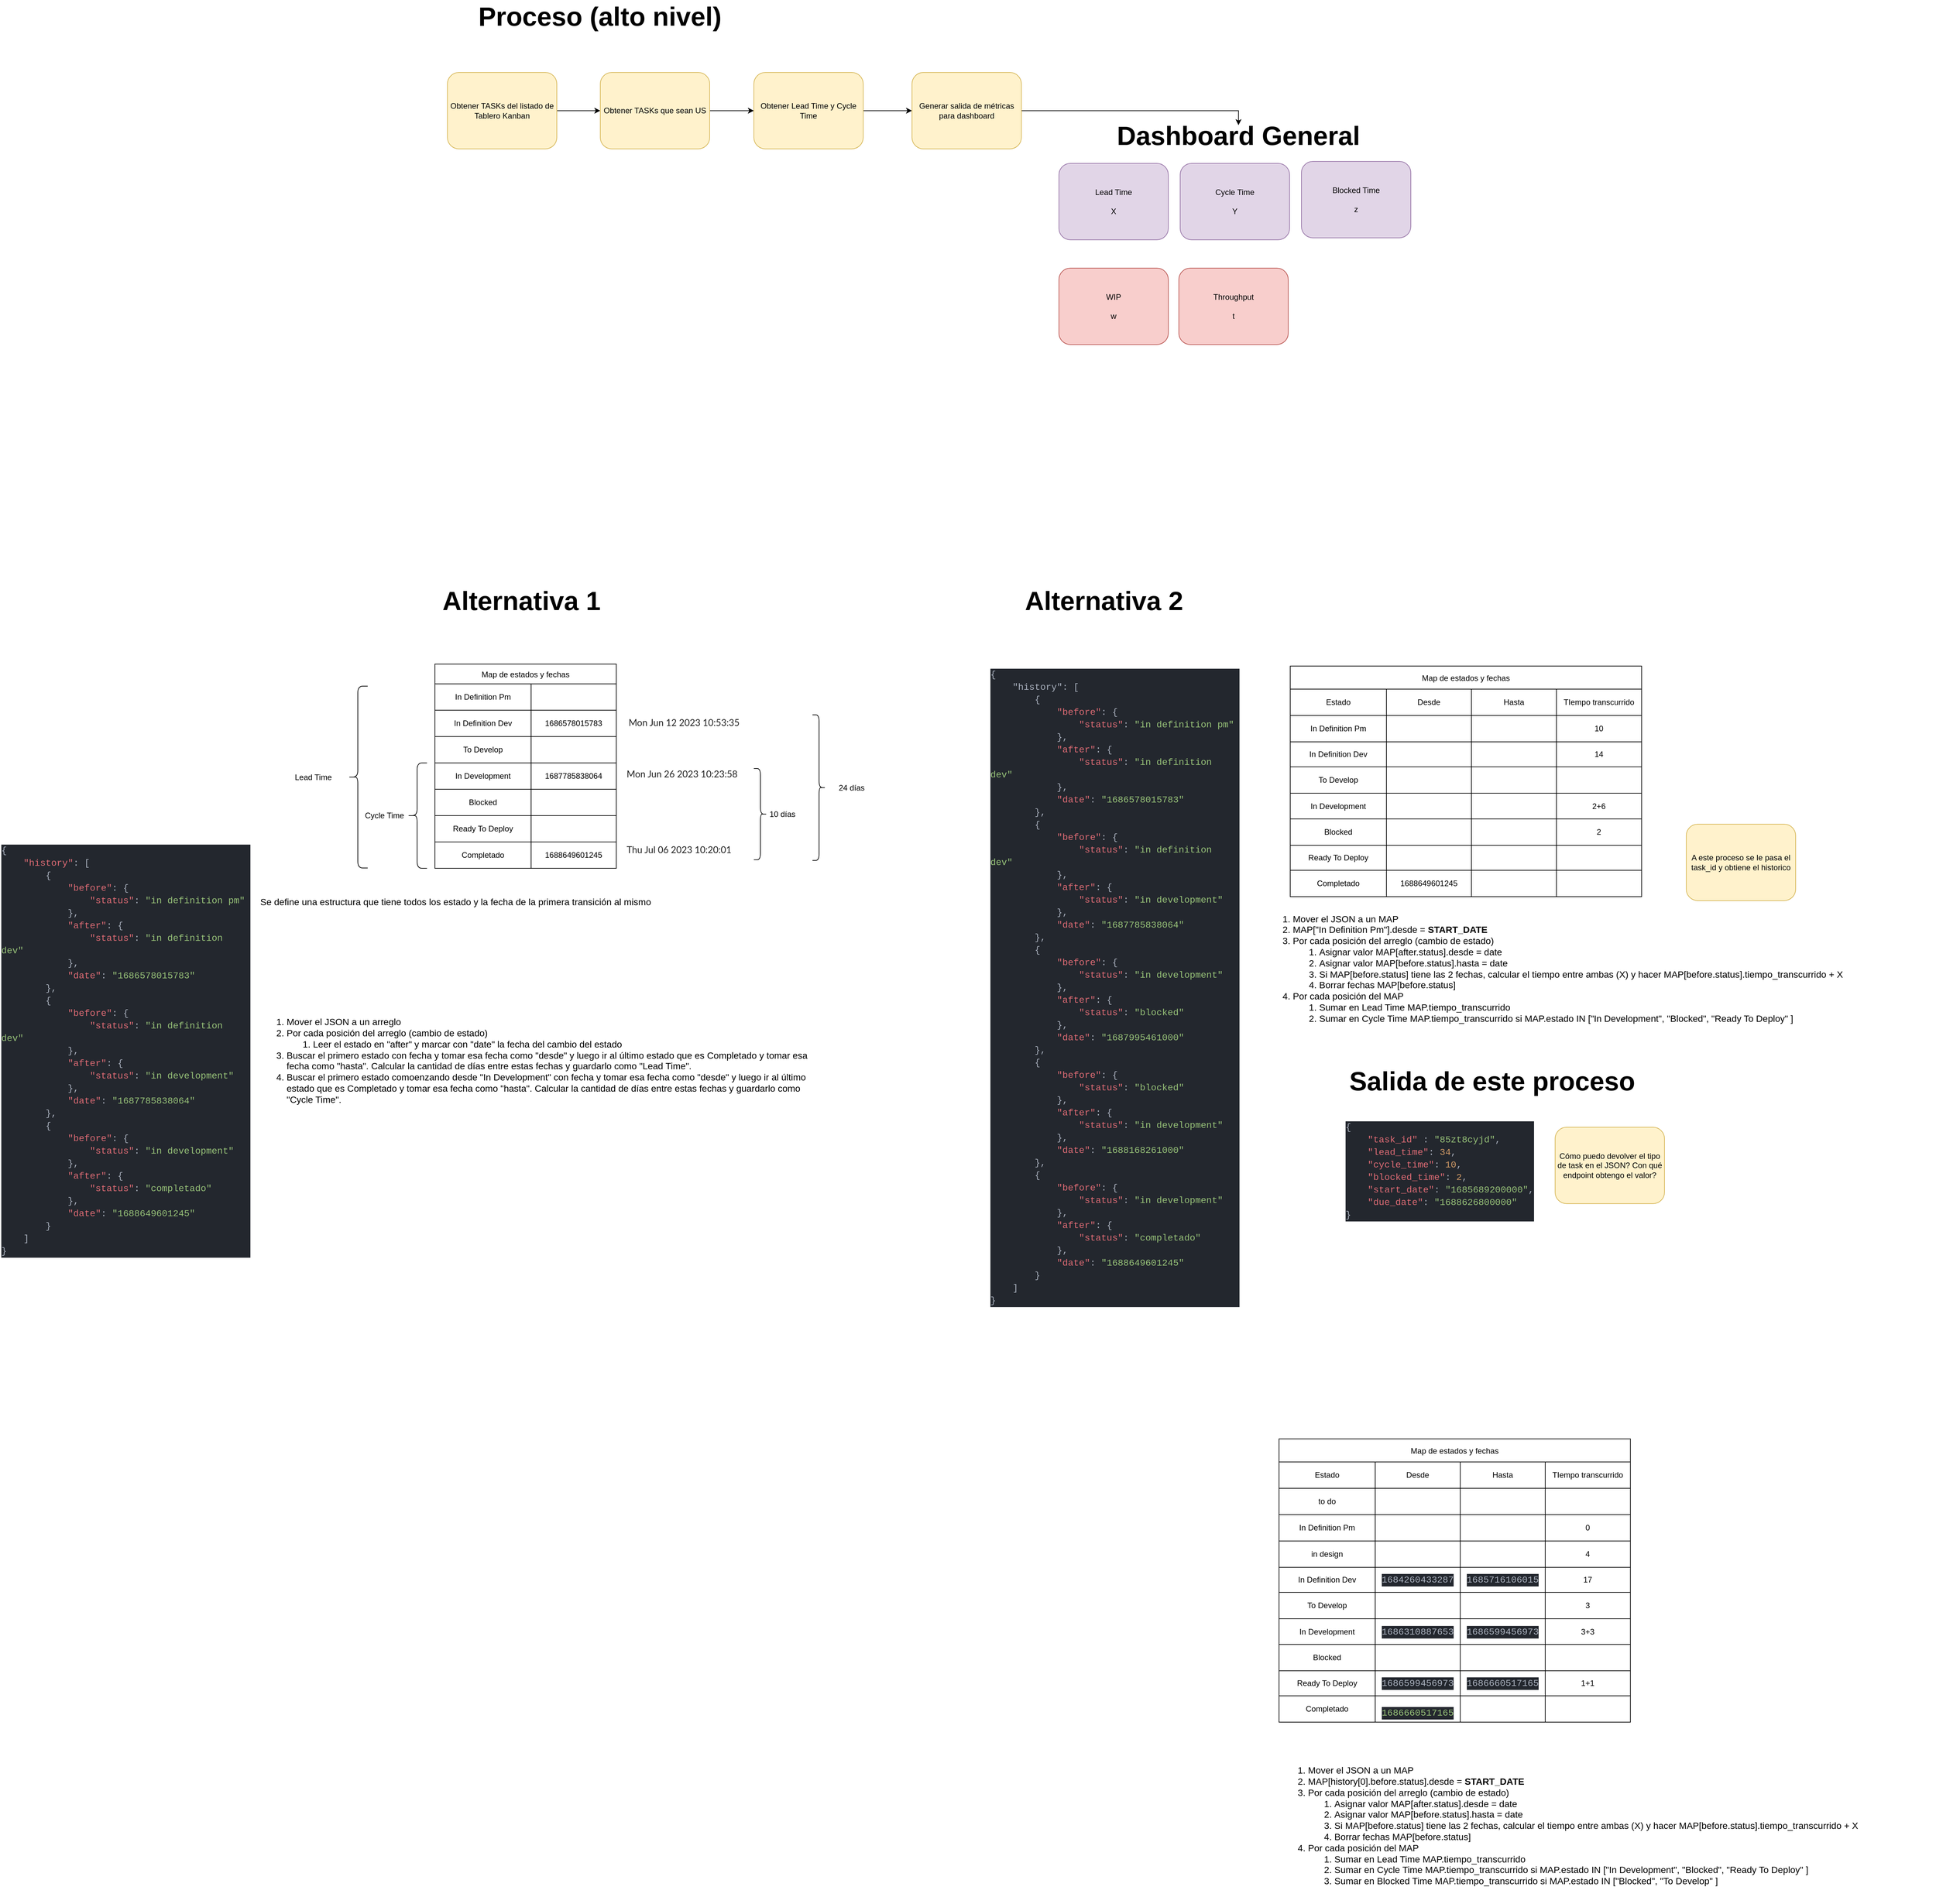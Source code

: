 <mxfile version="21.6.1" type="device">
  <diagram name="Página-1" id="onNIY8X_Dask6I9gxg8m">
    <mxGraphModel dx="3050" dy="2419" grid="0" gridSize="10" guides="1" tooltips="1" connect="1" arrows="1" fold="1" page="0" pageScale="1" pageWidth="827" pageHeight="1169" math="0" shadow="0">
      <root>
        <mxCell id="0" />
        <mxCell id="1" parent="0" />
        <mxCell id="afQdykbukmqXySq5Ebmy-1" value="&lt;div style=&quot;color: rgb(171, 178, 191); background-color: rgb(35, 39, 46); font-family: Consolas, &amp;quot;Courier New&amp;quot;, monospace; font-weight: normal; font-size: 14px; line-height: 19px;&quot;&gt;&lt;div&gt;&lt;span style=&quot;color: #abb2bf;&quot;&gt;{&lt;/span&gt;&lt;/div&gt;&lt;div&gt;&lt;span style=&quot;color: #abb2bf;&quot;&gt;&amp;nbsp; &amp;nbsp; &lt;/span&gt;&lt;span style=&quot;color: #e06c75;&quot;&gt;&quot;history&quot;&lt;/span&gt;&lt;span style=&quot;color: #abb2bf;&quot;&gt;: [&lt;/span&gt;&lt;/div&gt;&lt;div&gt;&lt;span style=&quot;color: #abb2bf;&quot;&gt;&amp;nbsp; &amp;nbsp; &amp;nbsp; &amp;nbsp; {&lt;/span&gt;&lt;/div&gt;&lt;div&gt;&lt;span style=&quot;color: #abb2bf;&quot;&gt;&amp;nbsp; &amp;nbsp; &amp;nbsp; &amp;nbsp; &amp;nbsp; &amp;nbsp; &lt;/span&gt;&lt;span style=&quot;color: #e06c75;&quot;&gt;&quot;before&quot;&lt;/span&gt;&lt;span style=&quot;color: #abb2bf;&quot;&gt;: {&lt;/span&gt;&lt;/div&gt;&lt;div&gt;&lt;span style=&quot;color: #abb2bf;&quot;&gt;&amp;nbsp; &amp;nbsp; &amp;nbsp; &amp;nbsp; &amp;nbsp; &amp;nbsp; &amp;nbsp; &amp;nbsp; &lt;/span&gt;&lt;span style=&quot;color: #e06c75;&quot;&gt;&quot;status&quot;&lt;/span&gt;&lt;span style=&quot;color: #abb2bf;&quot;&gt;: &lt;/span&gt;&lt;span style=&quot;color: #98c379;&quot;&gt;&quot;in definition pm&quot;&lt;/span&gt;&lt;/div&gt;&lt;div&gt;&lt;span style=&quot;color: #abb2bf;&quot;&gt;&amp;nbsp; &amp;nbsp; &amp;nbsp; &amp;nbsp; &amp;nbsp; &amp;nbsp; },&lt;/span&gt;&lt;/div&gt;&lt;div&gt;&lt;span style=&quot;color: #abb2bf;&quot;&gt;&amp;nbsp; &amp;nbsp; &amp;nbsp; &amp;nbsp; &amp;nbsp; &amp;nbsp; &lt;/span&gt;&lt;span style=&quot;color: #e06c75;&quot;&gt;&quot;after&quot;&lt;/span&gt;&lt;span style=&quot;color: #abb2bf;&quot;&gt;: {&lt;/span&gt;&lt;/div&gt;&lt;div&gt;&lt;span style=&quot;color: #abb2bf;&quot;&gt;&amp;nbsp; &amp;nbsp; &amp;nbsp; &amp;nbsp; &amp;nbsp; &amp;nbsp; &amp;nbsp; &amp;nbsp; &lt;/span&gt;&lt;span style=&quot;color: #e06c75;&quot;&gt;&quot;status&quot;&lt;/span&gt;&lt;span style=&quot;color: #abb2bf;&quot;&gt;: &lt;/span&gt;&lt;span style=&quot;color: #98c379;&quot;&gt;&quot;in definition dev&quot;&lt;/span&gt;&lt;/div&gt;&lt;div&gt;&lt;span style=&quot;color: #abb2bf;&quot;&gt;&amp;nbsp; &amp;nbsp; &amp;nbsp; &amp;nbsp; &amp;nbsp; &amp;nbsp; },&lt;/span&gt;&lt;/div&gt;&lt;div&gt;&lt;span style=&quot;color: #abb2bf;&quot;&gt;&amp;nbsp; &amp;nbsp; &amp;nbsp; &amp;nbsp; &amp;nbsp; &amp;nbsp; &lt;/span&gt;&lt;span style=&quot;color: #e06c75;&quot;&gt;&quot;date&quot;&lt;/span&gt;&lt;span style=&quot;color: #abb2bf;&quot;&gt;: &lt;/span&gt;&lt;span style=&quot;color: #98c379;&quot;&gt;&quot;1686578015783&quot;&lt;/span&gt;&lt;/div&gt;&lt;div&gt;&lt;span style=&quot;color: #abb2bf;&quot;&gt;&amp;nbsp; &amp;nbsp; &amp;nbsp; &amp;nbsp; },&lt;/span&gt;&lt;/div&gt;&lt;div&gt;&lt;span style=&quot;color: #abb2bf;&quot;&gt;&amp;nbsp; &amp;nbsp; &amp;nbsp; &amp;nbsp; {&lt;/span&gt;&lt;/div&gt;&lt;div&gt;&lt;span style=&quot;color: #abb2bf;&quot;&gt;&amp;nbsp; &amp;nbsp; &amp;nbsp; &amp;nbsp; &amp;nbsp; &amp;nbsp; &lt;/span&gt;&lt;span style=&quot;color: #e06c75;&quot;&gt;&quot;before&quot;&lt;/span&gt;&lt;span style=&quot;color: #abb2bf;&quot;&gt;: {&lt;/span&gt;&lt;/div&gt;&lt;div&gt;&lt;span style=&quot;color: #abb2bf;&quot;&gt;&amp;nbsp; &amp;nbsp; &amp;nbsp; &amp;nbsp; &amp;nbsp; &amp;nbsp; &amp;nbsp; &amp;nbsp; &lt;/span&gt;&lt;span style=&quot;color: #e06c75;&quot;&gt;&quot;status&quot;&lt;/span&gt;&lt;span style=&quot;color: #abb2bf;&quot;&gt;: &lt;/span&gt;&lt;span style=&quot;color: #98c379;&quot;&gt;&quot;in definition dev&quot;&lt;/span&gt;&lt;/div&gt;&lt;div&gt;&lt;span style=&quot;color: #abb2bf;&quot;&gt;&amp;nbsp; &amp;nbsp; &amp;nbsp; &amp;nbsp; &amp;nbsp; &amp;nbsp; },&lt;/span&gt;&lt;/div&gt;&lt;div&gt;&lt;span style=&quot;color: #abb2bf;&quot;&gt;&amp;nbsp; &amp;nbsp; &amp;nbsp; &amp;nbsp; &amp;nbsp; &amp;nbsp; &lt;/span&gt;&lt;span style=&quot;color: #e06c75;&quot;&gt;&quot;after&quot;&lt;/span&gt;&lt;span style=&quot;color: #abb2bf;&quot;&gt;: {&lt;/span&gt;&lt;/div&gt;&lt;div&gt;&lt;span style=&quot;color: #abb2bf;&quot;&gt;&amp;nbsp; &amp;nbsp; &amp;nbsp; &amp;nbsp; &amp;nbsp; &amp;nbsp; &amp;nbsp; &amp;nbsp; &lt;/span&gt;&lt;span style=&quot;color: #e06c75;&quot;&gt;&quot;status&quot;&lt;/span&gt;&lt;span style=&quot;color: #abb2bf;&quot;&gt;: &lt;/span&gt;&lt;span style=&quot;color: #98c379;&quot;&gt;&quot;in development&quot;&lt;/span&gt;&lt;/div&gt;&lt;div&gt;&lt;span style=&quot;color: #abb2bf;&quot;&gt;&amp;nbsp; &amp;nbsp; &amp;nbsp; &amp;nbsp; &amp;nbsp; &amp;nbsp; },&lt;/span&gt;&lt;/div&gt;&lt;div&gt;&lt;span style=&quot;color: #abb2bf;&quot;&gt;&amp;nbsp; &amp;nbsp; &amp;nbsp; &amp;nbsp; &amp;nbsp; &amp;nbsp; &lt;/span&gt;&lt;span style=&quot;color: #e06c75;&quot;&gt;&quot;date&quot;&lt;/span&gt;&lt;span style=&quot;color: #abb2bf;&quot;&gt;: &lt;/span&gt;&lt;span style=&quot;color: #98c379;&quot;&gt;&quot;1687785838064&quot;&lt;/span&gt;&lt;/div&gt;&lt;div&gt;&lt;span style=&quot;color: #abb2bf;&quot;&gt;&amp;nbsp; &amp;nbsp; &amp;nbsp; &amp;nbsp; },&lt;/span&gt;&lt;/div&gt;&lt;div&gt;&lt;span style=&quot;color: #abb2bf;&quot;&gt;&amp;nbsp; &amp;nbsp; &amp;nbsp; &amp;nbsp; {&lt;/span&gt;&lt;/div&gt;&lt;div&gt;&lt;span style=&quot;color: #abb2bf;&quot;&gt;&amp;nbsp; &amp;nbsp; &amp;nbsp; &amp;nbsp; &amp;nbsp; &amp;nbsp; &lt;/span&gt;&lt;span style=&quot;color: #e06c75;&quot;&gt;&quot;before&quot;&lt;/span&gt;&lt;span style=&quot;color: #abb2bf;&quot;&gt;: {&lt;/span&gt;&lt;/div&gt;&lt;div&gt;&lt;span style=&quot;color: #abb2bf;&quot;&gt;&amp;nbsp; &amp;nbsp; &amp;nbsp; &amp;nbsp; &amp;nbsp; &amp;nbsp; &amp;nbsp; &amp;nbsp; &lt;/span&gt;&lt;span style=&quot;color: #e06c75;&quot;&gt;&quot;status&quot;&lt;/span&gt;&lt;span style=&quot;color: #abb2bf;&quot;&gt;: &lt;/span&gt;&lt;span style=&quot;color: #98c379;&quot;&gt;&quot;in development&quot;&lt;/span&gt;&lt;/div&gt;&lt;div&gt;&lt;span style=&quot;color: #abb2bf;&quot;&gt;&amp;nbsp; &amp;nbsp; &amp;nbsp; &amp;nbsp; &amp;nbsp; &amp;nbsp; },&lt;/span&gt;&lt;/div&gt;&lt;div&gt;&lt;span style=&quot;color: #abb2bf;&quot;&gt;&amp;nbsp; &amp;nbsp; &amp;nbsp; &amp;nbsp; &amp;nbsp; &amp;nbsp; &lt;/span&gt;&lt;span style=&quot;color: #e06c75;&quot;&gt;&quot;after&quot;&lt;/span&gt;&lt;span style=&quot;color: #abb2bf;&quot;&gt;: {&lt;/span&gt;&lt;/div&gt;&lt;div&gt;&lt;span style=&quot;color: #abb2bf;&quot;&gt;&amp;nbsp; &amp;nbsp; &amp;nbsp; &amp;nbsp; &amp;nbsp; &amp;nbsp; &amp;nbsp; &amp;nbsp; &lt;/span&gt;&lt;span style=&quot;color: #e06c75;&quot;&gt;&quot;status&quot;&lt;/span&gt;&lt;span style=&quot;color: #abb2bf;&quot;&gt;: &lt;/span&gt;&lt;span style=&quot;color: #98c379;&quot;&gt;&quot;completado&quot;&lt;/span&gt;&lt;/div&gt;&lt;div&gt;&lt;span style=&quot;color: #abb2bf;&quot;&gt;&amp;nbsp; &amp;nbsp; &amp;nbsp; &amp;nbsp; &amp;nbsp; &amp;nbsp; },&lt;/span&gt;&lt;/div&gt;&lt;div&gt;&lt;span style=&quot;color: #abb2bf;&quot;&gt;&amp;nbsp; &amp;nbsp; &amp;nbsp; &amp;nbsp; &amp;nbsp; &amp;nbsp; &lt;/span&gt;&lt;span style=&quot;color: #e06c75;&quot;&gt;&quot;date&quot;&lt;/span&gt;&lt;span style=&quot;color: #abb2bf;&quot;&gt;: &lt;/span&gt;&lt;span style=&quot;color: #98c379;&quot;&gt;&quot;1688649601245&quot;&lt;/span&gt;&lt;/div&gt;&lt;div&gt;&lt;span style=&quot;color: #abb2bf;&quot;&gt;&amp;nbsp; &amp;nbsp; &amp;nbsp; &amp;nbsp; }&lt;/span&gt;&lt;/div&gt;&lt;div&gt;&lt;span style=&quot;color: #abb2bf;&quot;&gt;&amp;nbsp; &amp;nbsp; ]&lt;/span&gt;&lt;/div&gt;&lt;div&gt;&lt;span style=&quot;color: #abb2bf;&quot;&gt;}&lt;/span&gt;&lt;/div&gt;&lt;/div&gt;" style="text;whiteSpace=wrap;html=1;" vertex="1" parent="1">
          <mxGeometry x="-1762" y="64" width="380" height="610" as="geometry" />
        </mxCell>
        <mxCell id="afQdykbukmqXySq5Ebmy-4" value="&lt;div&gt;Se define una estructura que tiene todos los estado y la fecha de la primera transición al mismo&lt;/div&gt;&lt;div&gt;&lt;br&gt;&lt;/div&gt;&lt;div&gt;&lt;br&gt;&lt;/div&gt;&lt;div&gt;&lt;br&gt;&lt;/div&gt;&lt;div&gt;&lt;br&gt;&lt;/div&gt;&lt;div&gt;&lt;br&gt;&lt;/div&gt;&lt;div&gt;&lt;br&gt;&lt;/div&gt;&lt;div&gt;&lt;br&gt;&lt;/div&gt;&lt;div&gt;&lt;br&gt;&lt;/div&gt;&lt;div&gt;&lt;br&gt;&lt;/div&gt;&lt;ol style=&quot;&quot;&gt;&lt;li style=&quot;font-size: 14px;&quot;&gt;Mover el JSON a un arreglo&lt;/li&gt;&lt;li style=&quot;font-size: 14px;&quot;&gt;Por cada posición del arreglo (cambio de estado)&lt;/li&gt;&lt;ol style=&quot;font-size: 14px;&quot;&gt;&lt;li style=&quot;font-size: 14px;&quot;&gt;Leer el estado en &quot;after&quot; y marcar con &quot;date&quot; la fecha del cambio del estado&lt;/li&gt;&lt;/ol&gt;&lt;li style=&quot;&quot;&gt;Buscar el primero estado con fecha y tomar esa fecha como &quot;desde&quot; y luego ir al último estado que es Completado y tomar esa fecha como &quot;hasta&quot;. Calcular la cantidad de días entre estas fechas y guardarlo como &quot;Lead Time&quot;.&lt;/li&gt;&lt;li style=&quot;border-color: var(--border-color);&quot;&gt;Buscar el primero estado comoenzando desde &quot;In Development&quot; con fecha y tomar esa fecha como &quot;desde&quot; y luego ir al último estado que es Completado y tomar esa fecha como &quot;hasta&quot;. Calcular la cantidad de días entre estas fechas y guardarlo como &quot;Cycle Time&quot;.&lt;/li&gt;&lt;/ol&gt;" style="text;html=1;strokeColor=none;fillColor=none;align=left;verticalAlign=middle;whiteSpace=wrap;rounded=0;fontSize=14;" vertex="1" parent="1">
          <mxGeometry x="-1369.5" y="145" width="841.5" height="339" as="geometry" />
        </mxCell>
        <mxCell id="afQdykbukmqXySq5Ebmy-5" value="Map de estados y fechas" style="shape=table;startSize=30;container=1;collapsible=0;childLayout=tableLayout;" vertex="1" parent="1">
          <mxGeometry x="-1102" y="-203" width="275.25" height="310" as="geometry" />
        </mxCell>
        <mxCell id="afQdykbukmqXySq5Ebmy-6" value="" style="shape=tableRow;horizontal=0;startSize=0;swimlaneHead=0;swimlaneBody=0;strokeColor=inherit;top=0;left=0;bottom=0;right=0;collapsible=0;dropTarget=0;fillColor=none;points=[[0,0.5],[1,0.5]];portConstraint=eastwest;" vertex="1" parent="afQdykbukmqXySq5Ebmy-5">
          <mxGeometry y="30" width="275.25" height="40" as="geometry" />
        </mxCell>
        <mxCell id="afQdykbukmqXySq5Ebmy-7" value="In Definition Pm" style="shape=partialRectangle;html=1;whiteSpace=wrap;connectable=0;strokeColor=inherit;overflow=hidden;fillColor=none;top=0;left=0;bottom=0;right=0;pointerEvents=1;" vertex="1" parent="afQdykbukmqXySq5Ebmy-6">
          <mxGeometry width="146" height="40" as="geometry">
            <mxRectangle width="146" height="40" as="alternateBounds" />
          </mxGeometry>
        </mxCell>
        <mxCell id="afQdykbukmqXySq5Ebmy-8" value="" style="shape=partialRectangle;html=1;whiteSpace=wrap;connectable=0;strokeColor=inherit;overflow=hidden;fillColor=none;top=0;left=0;bottom=0;right=0;pointerEvents=1;" vertex="1" parent="afQdykbukmqXySq5Ebmy-6">
          <mxGeometry x="146" width="129" height="40" as="geometry">
            <mxRectangle width="129" height="40" as="alternateBounds" />
          </mxGeometry>
        </mxCell>
        <mxCell id="afQdykbukmqXySq5Ebmy-9" value="" style="shape=tableRow;horizontal=0;startSize=0;swimlaneHead=0;swimlaneBody=0;strokeColor=inherit;top=0;left=0;bottom=0;right=0;collapsible=0;dropTarget=0;fillColor=none;points=[[0,0.5],[1,0.5]];portConstraint=eastwest;" vertex="1" parent="afQdykbukmqXySq5Ebmy-5">
          <mxGeometry y="70" width="275.25" height="40" as="geometry" />
        </mxCell>
        <mxCell id="afQdykbukmqXySq5Ebmy-10" value="In Definition Dev" style="shape=partialRectangle;html=1;whiteSpace=wrap;connectable=0;strokeColor=inherit;overflow=hidden;fillColor=none;top=0;left=0;bottom=0;right=0;pointerEvents=1;" vertex="1" parent="afQdykbukmqXySq5Ebmy-9">
          <mxGeometry width="146" height="40" as="geometry">
            <mxRectangle width="146" height="40" as="alternateBounds" />
          </mxGeometry>
        </mxCell>
        <mxCell id="afQdykbukmqXySq5Ebmy-11" value="1686578015783" style="shape=partialRectangle;html=1;whiteSpace=wrap;connectable=0;strokeColor=inherit;overflow=hidden;fillColor=none;top=0;left=0;bottom=0;right=0;pointerEvents=1;" vertex="1" parent="afQdykbukmqXySq5Ebmy-9">
          <mxGeometry x="146" width="129" height="40" as="geometry">
            <mxRectangle width="129" height="40" as="alternateBounds" />
          </mxGeometry>
        </mxCell>
        <mxCell id="afQdykbukmqXySq5Ebmy-12" value="" style="shape=tableRow;horizontal=0;startSize=0;swimlaneHead=0;swimlaneBody=0;strokeColor=inherit;top=0;left=0;bottom=0;right=0;collapsible=0;dropTarget=0;fillColor=none;points=[[0,0.5],[1,0.5]];portConstraint=eastwest;" vertex="1" parent="afQdykbukmqXySq5Ebmy-5">
          <mxGeometry y="110" width="275.25" height="40" as="geometry" />
        </mxCell>
        <mxCell id="afQdykbukmqXySq5Ebmy-13" value="To Develop" style="shape=partialRectangle;html=1;whiteSpace=wrap;connectable=0;strokeColor=inherit;overflow=hidden;fillColor=none;top=0;left=0;bottom=0;right=0;pointerEvents=1;" vertex="1" parent="afQdykbukmqXySq5Ebmy-12">
          <mxGeometry width="146" height="40" as="geometry">
            <mxRectangle width="146" height="40" as="alternateBounds" />
          </mxGeometry>
        </mxCell>
        <mxCell id="afQdykbukmqXySq5Ebmy-14" value="" style="shape=partialRectangle;html=1;whiteSpace=wrap;connectable=0;strokeColor=inherit;overflow=hidden;fillColor=none;top=0;left=0;bottom=0;right=0;pointerEvents=1;" vertex="1" parent="afQdykbukmqXySq5Ebmy-12">
          <mxGeometry x="146" width="129" height="40" as="geometry">
            <mxRectangle width="129" height="40" as="alternateBounds" />
          </mxGeometry>
        </mxCell>
        <mxCell id="afQdykbukmqXySq5Ebmy-15" value="" style="shape=tableRow;horizontal=0;startSize=0;swimlaneHead=0;swimlaneBody=0;strokeColor=inherit;top=0;left=0;bottom=0;right=0;collapsible=0;dropTarget=0;fillColor=none;points=[[0,0.5],[1,0.5]];portConstraint=eastwest;" vertex="1" parent="afQdykbukmqXySq5Ebmy-5">
          <mxGeometry y="150" width="275.25" height="40" as="geometry" />
        </mxCell>
        <mxCell id="afQdykbukmqXySq5Ebmy-16" value="In Development" style="shape=partialRectangle;html=1;whiteSpace=wrap;connectable=0;strokeColor=inherit;overflow=hidden;fillColor=none;top=0;left=0;bottom=0;right=0;pointerEvents=1;" vertex="1" parent="afQdykbukmqXySq5Ebmy-15">
          <mxGeometry width="146" height="40" as="geometry">
            <mxRectangle width="146" height="40" as="alternateBounds" />
          </mxGeometry>
        </mxCell>
        <mxCell id="afQdykbukmqXySq5Ebmy-17" value="1687785838064" style="shape=partialRectangle;html=1;whiteSpace=wrap;connectable=0;strokeColor=inherit;overflow=hidden;fillColor=none;top=0;left=0;bottom=0;right=0;pointerEvents=1;" vertex="1" parent="afQdykbukmqXySq5Ebmy-15">
          <mxGeometry x="146" width="129" height="40" as="geometry">
            <mxRectangle width="129" height="40" as="alternateBounds" />
          </mxGeometry>
        </mxCell>
        <mxCell id="afQdykbukmqXySq5Ebmy-18" value="" style="shape=tableRow;horizontal=0;startSize=0;swimlaneHead=0;swimlaneBody=0;strokeColor=inherit;top=0;left=0;bottom=0;right=0;collapsible=0;dropTarget=0;fillColor=none;points=[[0,0.5],[1,0.5]];portConstraint=eastwest;" vertex="1" parent="afQdykbukmqXySq5Ebmy-5">
          <mxGeometry y="190" width="275.25" height="40" as="geometry" />
        </mxCell>
        <mxCell id="afQdykbukmqXySq5Ebmy-19" value="Blocked" style="shape=partialRectangle;html=1;whiteSpace=wrap;connectable=0;strokeColor=inherit;overflow=hidden;fillColor=none;top=0;left=0;bottom=0;right=0;pointerEvents=1;" vertex="1" parent="afQdykbukmqXySq5Ebmy-18">
          <mxGeometry width="146" height="40" as="geometry">
            <mxRectangle width="146" height="40" as="alternateBounds" />
          </mxGeometry>
        </mxCell>
        <mxCell id="afQdykbukmqXySq5Ebmy-20" value="&lt;span style=&quot;white-space: pre;&quot;&gt;&#x9;&lt;/span&gt;&lt;br&gt;" style="shape=partialRectangle;html=1;whiteSpace=wrap;connectable=0;strokeColor=inherit;overflow=hidden;fillColor=none;top=0;left=0;bottom=0;right=0;pointerEvents=1;" vertex="1" parent="afQdykbukmqXySq5Ebmy-18">
          <mxGeometry x="146" width="129" height="40" as="geometry">
            <mxRectangle width="129" height="40" as="alternateBounds" />
          </mxGeometry>
        </mxCell>
        <mxCell id="afQdykbukmqXySq5Ebmy-21" style="shape=tableRow;horizontal=0;startSize=0;swimlaneHead=0;swimlaneBody=0;strokeColor=inherit;top=0;left=0;bottom=0;right=0;collapsible=0;dropTarget=0;fillColor=none;points=[[0,0.5],[1,0.5]];portConstraint=eastwest;" vertex="1" parent="afQdykbukmqXySq5Ebmy-5">
          <mxGeometry y="230" width="275.25" height="40" as="geometry" />
        </mxCell>
        <mxCell id="afQdykbukmqXySq5Ebmy-22" value="Ready To Deploy" style="shape=partialRectangle;html=1;whiteSpace=wrap;connectable=0;strokeColor=inherit;overflow=hidden;fillColor=none;top=0;left=0;bottom=0;right=0;pointerEvents=1;" vertex="1" parent="afQdykbukmqXySq5Ebmy-21">
          <mxGeometry width="146" height="40" as="geometry">
            <mxRectangle width="146" height="40" as="alternateBounds" />
          </mxGeometry>
        </mxCell>
        <mxCell id="afQdykbukmqXySq5Ebmy-23" style="shape=partialRectangle;html=1;whiteSpace=wrap;connectable=0;strokeColor=inherit;overflow=hidden;fillColor=none;top=0;left=0;bottom=0;right=0;pointerEvents=1;" vertex="1" parent="afQdykbukmqXySq5Ebmy-21">
          <mxGeometry x="146" width="129" height="40" as="geometry">
            <mxRectangle width="129" height="40" as="alternateBounds" />
          </mxGeometry>
        </mxCell>
        <mxCell id="afQdykbukmqXySq5Ebmy-24" style="shape=tableRow;horizontal=0;startSize=0;swimlaneHead=0;swimlaneBody=0;strokeColor=inherit;top=0;left=0;bottom=0;right=0;collapsible=0;dropTarget=0;fillColor=none;points=[[0,0.5],[1,0.5]];portConstraint=eastwest;" vertex="1" parent="afQdykbukmqXySq5Ebmy-5">
          <mxGeometry y="270" width="275.25" height="40" as="geometry" />
        </mxCell>
        <mxCell id="afQdykbukmqXySq5Ebmy-25" value="Completado" style="shape=partialRectangle;html=1;whiteSpace=wrap;connectable=0;strokeColor=inherit;overflow=hidden;fillColor=none;top=0;left=0;bottom=0;right=0;pointerEvents=1;" vertex="1" parent="afQdykbukmqXySq5Ebmy-24">
          <mxGeometry width="146" height="40" as="geometry">
            <mxRectangle width="146" height="40" as="alternateBounds" />
          </mxGeometry>
        </mxCell>
        <mxCell id="afQdykbukmqXySq5Ebmy-26" value="1688649601245" style="shape=partialRectangle;html=1;whiteSpace=wrap;connectable=0;strokeColor=inherit;overflow=hidden;fillColor=none;top=0;left=0;bottom=0;right=0;pointerEvents=1;" vertex="1" parent="afQdykbukmqXySq5Ebmy-24">
          <mxGeometry x="146" width="129" height="40" as="geometry">
            <mxRectangle width="129" height="40" as="alternateBounds" />
          </mxGeometry>
        </mxCell>
        <mxCell id="afQdykbukmqXySq5Ebmy-27" value="&lt;span style=&quot;color: rgba(0, 0, 0, 0.87); font-family: Lato, &amp;quot;Helvetica Neue&amp;quot;, Arial, Helvetica, sans-serif; font-size: 14px; font-style: normal; font-variant-ligatures: normal; font-variant-caps: normal; font-weight: 400; letter-spacing: normal; orphans: 2; text-align: left; text-indent: 0px; text-transform: none; widows: 2; word-spacing: 0px; -webkit-text-stroke-width: 0px; background-color: rgb(255, 255, 255); text-decoration-thickness: initial; text-decoration-style: initial; text-decoration-color: initial; float: none; display: inline !important;&quot;&gt;Mon Jun 12 2023 10:53:35&lt;/span&gt;" style="text;whiteSpace=wrap;html=1;" vertex="1" parent="1">
          <mxGeometry x="-810" y="-129" width="195" height="39" as="geometry" />
        </mxCell>
        <mxCell id="afQdykbukmqXySq5Ebmy-28" value="&lt;span style=&quot;color: rgba(0, 0, 0, 0.87); font-family: Lato, &amp;quot;Helvetica Neue&amp;quot;, Arial, Helvetica, sans-serif; font-size: 14px; font-style: normal; font-variant-ligatures: normal; font-variant-caps: normal; font-weight: 400; letter-spacing: normal; orphans: 2; text-align: left; text-indent: 0px; text-transform: none; widows: 2; word-spacing: 0px; -webkit-text-stroke-width: 0px; background-color: rgb(255, 255, 255); text-decoration-thickness: initial; text-decoration-style: initial; text-decoration-color: initial; float: none; display: inline !important;&quot;&gt;Mon Jun 26 2023 10:23:58&lt;/span&gt;" style="text;whiteSpace=wrap;html=1;" vertex="1" parent="1">
          <mxGeometry x="-813" y="-51" width="195" height="39" as="geometry" />
        </mxCell>
        <mxCell id="afQdykbukmqXySq5Ebmy-29" value="&lt;span style=&quot;color: rgba(0, 0, 0, 0.87); font-family: Lato, &amp;quot;Helvetica Neue&amp;quot;, Arial, Helvetica, sans-serif; font-size: 14px; font-style: normal; font-variant-ligatures: normal; font-variant-caps: normal; font-weight: 400; letter-spacing: normal; orphans: 2; text-align: left; text-indent: 0px; text-transform: none; widows: 2; word-spacing: 0px; -webkit-text-stroke-width: 0px; background-color: rgb(255, 255, 255); text-decoration-thickness: initial; text-decoration-style: initial; text-decoration-color: initial; float: none; display: inline !important;&quot;&gt;Thu Jul 06 2023 10:20:01&lt;/span&gt;" style="text;whiteSpace=wrap;html=1;" vertex="1" parent="1">
          <mxGeometry x="-813" y="64" width="187" height="39" as="geometry" />
        </mxCell>
        <mxCell id="afQdykbukmqXySq5Ebmy-31" value="" style="shape=curlyBracket;whiteSpace=wrap;html=1;rounded=1;labelPosition=left;verticalLabelPosition=middle;align=right;verticalAlign=middle;" vertex="1" parent="1">
          <mxGeometry x="-1144" y="-53" width="30" height="160" as="geometry" />
        </mxCell>
        <mxCell id="afQdykbukmqXySq5Ebmy-32" value="Cycle Time" style="text;html=1;align=center;verticalAlign=middle;resizable=0;points=[];autosize=1;strokeColor=none;fillColor=none;" vertex="1" parent="1">
          <mxGeometry x="-1218" y="14" width="77" height="26" as="geometry" />
        </mxCell>
        <mxCell id="afQdykbukmqXySq5Ebmy-33" value="" style="shape=curlyBracket;whiteSpace=wrap;html=1;rounded=1;labelPosition=left;verticalLabelPosition=middle;align=right;verticalAlign=middle;" vertex="1" parent="1">
          <mxGeometry x="-1234" y="-169.5" width="30" height="276" as="geometry" />
        </mxCell>
        <mxCell id="afQdykbukmqXySq5Ebmy-34" value="Lead Time" style="text;html=1;align=center;verticalAlign=middle;resizable=0;points=[];autosize=1;strokeColor=none;fillColor=none;" vertex="1" parent="1">
          <mxGeometry x="-1324" y="-44.5" width="74" height="26" as="geometry" />
        </mxCell>
        <mxCell id="afQdykbukmqXySq5Ebmy-35" value="" style="shape=curlyBracket;whiteSpace=wrap;html=1;rounded=1;flipH=1;labelPosition=right;verticalLabelPosition=middle;align=left;verticalAlign=middle;" vertex="1" parent="1">
          <mxGeometry x="-618" y="-44.5" width="20" height="138.5" as="geometry" />
        </mxCell>
        <mxCell id="afQdykbukmqXySq5Ebmy-36" value="10 días" style="text;html=1;align=center;verticalAlign=middle;resizable=0;points=[];autosize=1;strokeColor=none;fillColor=none;" vertex="1" parent="1">
          <mxGeometry x="-604" y="11.75" width="57" height="26" as="geometry" />
        </mxCell>
        <mxCell id="afQdykbukmqXySq5Ebmy-37" value="" style="shape=curlyBracket;whiteSpace=wrap;html=1;rounded=1;flipH=1;labelPosition=right;verticalLabelPosition=middle;align=left;verticalAlign=middle;" vertex="1" parent="1">
          <mxGeometry x="-529" y="-126" width="20" height="221" as="geometry" />
        </mxCell>
        <mxCell id="afQdykbukmqXySq5Ebmy-38" value="24 días" style="text;html=1;align=center;verticalAlign=middle;resizable=0;points=[];autosize=1;strokeColor=none;fillColor=none;" vertex="1" parent="1">
          <mxGeometry x="-499" y="-28.5" width="57" height="26" as="geometry" />
        </mxCell>
        <mxCell id="afQdykbukmqXySq5Ebmy-39" value="Alternativa 1" style="text;html=1;strokeColor=none;fillColor=none;align=center;verticalAlign=middle;whiteSpace=wrap;rounded=0;fontStyle=1;fontSize=40;" vertex="1" parent="1">
          <mxGeometry x="-1148" y="-315" width="355" height="30" as="geometry" />
        </mxCell>
        <mxCell id="afQdykbukmqXySq5Ebmy-40" value="Map de estados y fechas" style="shape=table;startSize=35;container=1;collapsible=0;childLayout=tableLayout;" vertex="1" parent="1">
          <mxGeometry x="196" y="-200" width="533.25" height="350" as="geometry" />
        </mxCell>
        <mxCell id="afQdykbukmqXySq5Ebmy-63" style="shape=tableRow;horizontal=0;startSize=0;swimlaneHead=0;swimlaneBody=0;strokeColor=inherit;top=0;left=0;bottom=0;right=0;collapsible=0;dropTarget=0;fillColor=none;points=[[0,0.5],[1,0.5]];portConstraint=eastwest;" vertex="1" parent="afQdykbukmqXySq5Ebmy-40">
          <mxGeometry y="35" width="533.25" height="40" as="geometry" />
        </mxCell>
        <mxCell id="afQdykbukmqXySq5Ebmy-64" value="Estado" style="shape=partialRectangle;html=1;whiteSpace=wrap;connectable=0;strokeColor=inherit;overflow=hidden;fillColor=none;top=0;left=0;bottom=0;right=0;pointerEvents=1;" vertex="1" parent="afQdykbukmqXySq5Ebmy-63">
          <mxGeometry width="146" height="40" as="geometry">
            <mxRectangle width="146" height="40" as="alternateBounds" />
          </mxGeometry>
        </mxCell>
        <mxCell id="afQdykbukmqXySq5Ebmy-65" value="Desde" style="shape=partialRectangle;html=1;whiteSpace=wrap;connectable=0;strokeColor=inherit;overflow=hidden;fillColor=none;top=0;left=0;bottom=0;right=0;pointerEvents=1;" vertex="1" parent="afQdykbukmqXySq5Ebmy-63">
          <mxGeometry x="146" width="129" height="40" as="geometry">
            <mxRectangle width="129" height="40" as="alternateBounds" />
          </mxGeometry>
        </mxCell>
        <mxCell id="afQdykbukmqXySq5Ebmy-66" value="Hasta" style="shape=partialRectangle;html=1;whiteSpace=wrap;connectable=0;strokeColor=inherit;overflow=hidden;fillColor=none;top=0;left=0;bottom=0;right=0;pointerEvents=1;" vertex="1" parent="afQdykbukmqXySq5Ebmy-63">
          <mxGeometry x="275" width="129" height="40" as="geometry">
            <mxRectangle width="129" height="40" as="alternateBounds" />
          </mxGeometry>
        </mxCell>
        <mxCell id="afQdykbukmqXySq5Ebmy-74" value="TIempo transcurrido" style="shape=partialRectangle;html=1;whiteSpace=wrap;connectable=0;strokeColor=inherit;overflow=hidden;fillColor=none;top=0;left=0;bottom=0;right=0;pointerEvents=1;" vertex="1" parent="afQdykbukmqXySq5Ebmy-63">
          <mxGeometry x="404" width="129" height="40" as="geometry">
            <mxRectangle width="129" height="40" as="alternateBounds" />
          </mxGeometry>
        </mxCell>
        <mxCell id="afQdykbukmqXySq5Ebmy-41" value="" style="shape=tableRow;horizontal=0;startSize=0;swimlaneHead=0;swimlaneBody=0;strokeColor=inherit;top=0;left=0;bottom=0;right=0;collapsible=0;dropTarget=0;fillColor=none;points=[[0,0.5],[1,0.5]];portConstraint=eastwest;" vertex="1" parent="afQdykbukmqXySq5Ebmy-40">
          <mxGeometry y="75" width="533.25" height="40" as="geometry" />
        </mxCell>
        <mxCell id="afQdykbukmqXySq5Ebmy-42" value="In Definition Pm" style="shape=partialRectangle;html=1;whiteSpace=wrap;connectable=0;strokeColor=inherit;overflow=hidden;fillColor=none;top=0;left=0;bottom=0;right=0;pointerEvents=1;" vertex="1" parent="afQdykbukmqXySq5Ebmy-41">
          <mxGeometry width="146" height="40" as="geometry">
            <mxRectangle width="146" height="40" as="alternateBounds" />
          </mxGeometry>
        </mxCell>
        <mxCell id="afQdykbukmqXySq5Ebmy-43" value="" style="shape=partialRectangle;html=1;whiteSpace=wrap;connectable=0;strokeColor=inherit;overflow=hidden;fillColor=none;top=0;left=0;bottom=0;right=0;pointerEvents=1;" vertex="1" parent="afQdykbukmqXySq5Ebmy-41">
          <mxGeometry x="146" width="129" height="40" as="geometry">
            <mxRectangle width="129" height="40" as="alternateBounds" />
          </mxGeometry>
        </mxCell>
        <mxCell id="afQdykbukmqXySq5Ebmy-67" value="" style="shape=partialRectangle;html=1;whiteSpace=wrap;connectable=0;strokeColor=inherit;overflow=hidden;fillColor=none;top=0;left=0;bottom=0;right=0;pointerEvents=1;" vertex="1" parent="afQdykbukmqXySq5Ebmy-41">
          <mxGeometry x="275" width="129" height="40" as="geometry">
            <mxRectangle width="129" height="40" as="alternateBounds" />
          </mxGeometry>
        </mxCell>
        <mxCell id="afQdykbukmqXySq5Ebmy-75" value="10" style="shape=partialRectangle;html=1;whiteSpace=wrap;connectable=0;strokeColor=inherit;overflow=hidden;fillColor=none;top=0;left=0;bottom=0;right=0;pointerEvents=1;" vertex="1" parent="afQdykbukmqXySq5Ebmy-41">
          <mxGeometry x="404" width="129" height="40" as="geometry">
            <mxRectangle width="129" height="40" as="alternateBounds" />
          </mxGeometry>
        </mxCell>
        <mxCell id="afQdykbukmqXySq5Ebmy-44" value="" style="shape=tableRow;horizontal=0;startSize=0;swimlaneHead=0;swimlaneBody=0;strokeColor=inherit;top=0;left=0;bottom=0;right=0;collapsible=0;dropTarget=0;fillColor=none;points=[[0,0.5],[1,0.5]];portConstraint=eastwest;" vertex="1" parent="afQdykbukmqXySq5Ebmy-40">
          <mxGeometry y="115" width="533.25" height="38" as="geometry" />
        </mxCell>
        <mxCell id="afQdykbukmqXySq5Ebmy-45" value="In Definition Dev" style="shape=partialRectangle;html=1;whiteSpace=wrap;connectable=0;strokeColor=inherit;overflow=hidden;fillColor=none;top=0;left=0;bottom=0;right=0;pointerEvents=1;" vertex="1" parent="afQdykbukmqXySq5Ebmy-44">
          <mxGeometry width="146" height="38" as="geometry">
            <mxRectangle width="146" height="38" as="alternateBounds" />
          </mxGeometry>
        </mxCell>
        <mxCell id="afQdykbukmqXySq5Ebmy-46" value="" style="shape=partialRectangle;html=1;whiteSpace=wrap;connectable=0;strokeColor=inherit;overflow=hidden;fillColor=none;top=0;left=0;bottom=0;right=0;pointerEvents=1;" vertex="1" parent="afQdykbukmqXySq5Ebmy-44">
          <mxGeometry x="146" width="129" height="38" as="geometry">
            <mxRectangle width="129" height="38" as="alternateBounds" />
          </mxGeometry>
        </mxCell>
        <mxCell id="afQdykbukmqXySq5Ebmy-68" value="" style="shape=partialRectangle;html=1;whiteSpace=wrap;connectable=0;strokeColor=inherit;overflow=hidden;fillColor=none;top=0;left=0;bottom=0;right=0;pointerEvents=1;" vertex="1" parent="afQdykbukmqXySq5Ebmy-44">
          <mxGeometry x="275" width="129" height="38" as="geometry">
            <mxRectangle width="129" height="38" as="alternateBounds" />
          </mxGeometry>
        </mxCell>
        <mxCell id="afQdykbukmqXySq5Ebmy-76" value="14" style="shape=partialRectangle;html=1;whiteSpace=wrap;connectable=0;strokeColor=inherit;overflow=hidden;fillColor=none;top=0;left=0;bottom=0;right=0;pointerEvents=1;" vertex="1" parent="afQdykbukmqXySq5Ebmy-44">
          <mxGeometry x="404" width="129" height="38" as="geometry">
            <mxRectangle width="129" height="38" as="alternateBounds" />
          </mxGeometry>
        </mxCell>
        <mxCell id="afQdykbukmqXySq5Ebmy-47" value="" style="shape=tableRow;horizontal=0;startSize=0;swimlaneHead=0;swimlaneBody=0;strokeColor=inherit;top=0;left=0;bottom=0;right=0;collapsible=0;dropTarget=0;fillColor=none;points=[[0,0.5],[1,0.5]];portConstraint=eastwest;" vertex="1" parent="afQdykbukmqXySq5Ebmy-40">
          <mxGeometry y="153" width="533.25" height="40" as="geometry" />
        </mxCell>
        <mxCell id="afQdykbukmqXySq5Ebmy-48" value="To Develop" style="shape=partialRectangle;html=1;whiteSpace=wrap;connectable=0;strokeColor=inherit;overflow=hidden;fillColor=none;top=0;left=0;bottom=0;right=0;pointerEvents=1;" vertex="1" parent="afQdykbukmqXySq5Ebmy-47">
          <mxGeometry width="146" height="40" as="geometry">
            <mxRectangle width="146" height="40" as="alternateBounds" />
          </mxGeometry>
        </mxCell>
        <mxCell id="afQdykbukmqXySq5Ebmy-49" value="" style="shape=partialRectangle;html=1;whiteSpace=wrap;connectable=0;strokeColor=inherit;overflow=hidden;fillColor=none;top=0;left=0;bottom=0;right=0;pointerEvents=1;" vertex="1" parent="afQdykbukmqXySq5Ebmy-47">
          <mxGeometry x="146" width="129" height="40" as="geometry">
            <mxRectangle width="129" height="40" as="alternateBounds" />
          </mxGeometry>
        </mxCell>
        <mxCell id="afQdykbukmqXySq5Ebmy-69" style="shape=partialRectangle;html=1;whiteSpace=wrap;connectable=0;strokeColor=inherit;overflow=hidden;fillColor=none;top=0;left=0;bottom=0;right=0;pointerEvents=1;" vertex="1" parent="afQdykbukmqXySq5Ebmy-47">
          <mxGeometry x="275" width="129" height="40" as="geometry">
            <mxRectangle width="129" height="40" as="alternateBounds" />
          </mxGeometry>
        </mxCell>
        <mxCell id="afQdykbukmqXySq5Ebmy-77" style="shape=partialRectangle;html=1;whiteSpace=wrap;connectable=0;strokeColor=inherit;overflow=hidden;fillColor=none;top=0;left=0;bottom=0;right=0;pointerEvents=1;" vertex="1" parent="afQdykbukmqXySq5Ebmy-47">
          <mxGeometry x="404" width="129" height="40" as="geometry">
            <mxRectangle width="129" height="40" as="alternateBounds" />
          </mxGeometry>
        </mxCell>
        <mxCell id="afQdykbukmqXySq5Ebmy-50" value="" style="shape=tableRow;horizontal=0;startSize=0;swimlaneHead=0;swimlaneBody=0;strokeColor=inherit;top=0;left=0;bottom=0;right=0;collapsible=0;dropTarget=0;fillColor=none;points=[[0,0.5],[1,0.5]];portConstraint=eastwest;" vertex="1" parent="afQdykbukmqXySq5Ebmy-40">
          <mxGeometry y="193" width="533.25" height="39" as="geometry" />
        </mxCell>
        <mxCell id="afQdykbukmqXySq5Ebmy-51" value="In Development" style="shape=partialRectangle;html=1;whiteSpace=wrap;connectable=0;strokeColor=inherit;overflow=hidden;fillColor=none;top=0;left=0;bottom=0;right=0;pointerEvents=1;" vertex="1" parent="afQdykbukmqXySq5Ebmy-50">
          <mxGeometry width="146" height="39" as="geometry">
            <mxRectangle width="146" height="39" as="alternateBounds" />
          </mxGeometry>
        </mxCell>
        <mxCell id="afQdykbukmqXySq5Ebmy-52" value="" style="shape=partialRectangle;html=1;whiteSpace=wrap;connectable=0;strokeColor=inherit;overflow=hidden;fillColor=none;top=0;left=0;bottom=0;right=0;pointerEvents=1;" vertex="1" parent="afQdykbukmqXySq5Ebmy-50">
          <mxGeometry x="146" width="129" height="39" as="geometry">
            <mxRectangle width="129" height="39" as="alternateBounds" />
          </mxGeometry>
        </mxCell>
        <mxCell id="afQdykbukmqXySq5Ebmy-70" value="" style="shape=partialRectangle;html=1;whiteSpace=wrap;connectable=0;strokeColor=inherit;overflow=hidden;fillColor=none;top=0;left=0;bottom=0;right=0;pointerEvents=1;" vertex="1" parent="afQdykbukmqXySq5Ebmy-50">
          <mxGeometry x="275" width="129" height="39" as="geometry">
            <mxRectangle width="129" height="39" as="alternateBounds" />
          </mxGeometry>
        </mxCell>
        <mxCell id="afQdykbukmqXySq5Ebmy-78" value="2+6" style="shape=partialRectangle;html=1;whiteSpace=wrap;connectable=0;strokeColor=inherit;overflow=hidden;fillColor=none;top=0;left=0;bottom=0;right=0;pointerEvents=1;" vertex="1" parent="afQdykbukmqXySq5Ebmy-50">
          <mxGeometry x="404" width="129" height="39" as="geometry">
            <mxRectangle width="129" height="39" as="alternateBounds" />
          </mxGeometry>
        </mxCell>
        <mxCell id="afQdykbukmqXySq5Ebmy-53" value="" style="shape=tableRow;horizontal=0;startSize=0;swimlaneHead=0;swimlaneBody=0;strokeColor=inherit;top=0;left=0;bottom=0;right=0;collapsible=0;dropTarget=0;fillColor=none;points=[[0,0.5],[1,0.5]];portConstraint=eastwest;" vertex="1" parent="afQdykbukmqXySq5Ebmy-40">
          <mxGeometry y="232" width="533.25" height="40" as="geometry" />
        </mxCell>
        <mxCell id="afQdykbukmqXySq5Ebmy-54" value="Blocked" style="shape=partialRectangle;html=1;whiteSpace=wrap;connectable=0;strokeColor=inherit;overflow=hidden;fillColor=none;top=0;left=0;bottom=0;right=0;pointerEvents=1;" vertex="1" parent="afQdykbukmqXySq5Ebmy-53">
          <mxGeometry width="146" height="40" as="geometry">
            <mxRectangle width="146" height="40" as="alternateBounds" />
          </mxGeometry>
        </mxCell>
        <mxCell id="afQdykbukmqXySq5Ebmy-55" value="" style="shape=partialRectangle;html=1;whiteSpace=wrap;connectable=0;strokeColor=inherit;overflow=hidden;fillColor=none;top=0;left=0;bottom=0;right=0;pointerEvents=1;" vertex="1" parent="afQdykbukmqXySq5Ebmy-53">
          <mxGeometry x="146" width="129" height="40" as="geometry">
            <mxRectangle width="129" height="40" as="alternateBounds" />
          </mxGeometry>
        </mxCell>
        <mxCell id="afQdykbukmqXySq5Ebmy-71" value="" style="shape=partialRectangle;html=1;whiteSpace=wrap;connectable=0;strokeColor=inherit;overflow=hidden;fillColor=none;top=0;left=0;bottom=0;right=0;pointerEvents=1;" vertex="1" parent="afQdykbukmqXySq5Ebmy-53">
          <mxGeometry x="275" width="129" height="40" as="geometry">
            <mxRectangle width="129" height="40" as="alternateBounds" />
          </mxGeometry>
        </mxCell>
        <mxCell id="afQdykbukmqXySq5Ebmy-79" value="2" style="shape=partialRectangle;html=1;whiteSpace=wrap;connectable=0;strokeColor=inherit;overflow=hidden;fillColor=none;top=0;left=0;bottom=0;right=0;pointerEvents=1;" vertex="1" parent="afQdykbukmqXySq5Ebmy-53">
          <mxGeometry x="404" width="129" height="40" as="geometry">
            <mxRectangle width="129" height="40" as="alternateBounds" />
          </mxGeometry>
        </mxCell>
        <mxCell id="afQdykbukmqXySq5Ebmy-56" style="shape=tableRow;horizontal=0;startSize=0;swimlaneHead=0;swimlaneBody=0;strokeColor=inherit;top=0;left=0;bottom=0;right=0;collapsible=0;dropTarget=0;fillColor=none;points=[[0,0.5],[1,0.5]];portConstraint=eastwest;" vertex="1" parent="afQdykbukmqXySq5Ebmy-40">
          <mxGeometry y="272" width="533.25" height="38" as="geometry" />
        </mxCell>
        <mxCell id="afQdykbukmqXySq5Ebmy-57" value="Ready To Deploy" style="shape=partialRectangle;html=1;whiteSpace=wrap;connectable=0;strokeColor=inherit;overflow=hidden;fillColor=none;top=0;left=0;bottom=0;right=0;pointerEvents=1;" vertex="1" parent="afQdykbukmqXySq5Ebmy-56">
          <mxGeometry width="146" height="38" as="geometry">
            <mxRectangle width="146" height="38" as="alternateBounds" />
          </mxGeometry>
        </mxCell>
        <mxCell id="afQdykbukmqXySq5Ebmy-58" style="shape=partialRectangle;html=1;whiteSpace=wrap;connectable=0;strokeColor=inherit;overflow=hidden;fillColor=none;top=0;left=0;bottom=0;right=0;pointerEvents=1;" vertex="1" parent="afQdykbukmqXySq5Ebmy-56">
          <mxGeometry x="146" width="129" height="38" as="geometry">
            <mxRectangle width="129" height="38" as="alternateBounds" />
          </mxGeometry>
        </mxCell>
        <mxCell id="afQdykbukmqXySq5Ebmy-72" style="shape=partialRectangle;html=1;whiteSpace=wrap;connectable=0;strokeColor=inherit;overflow=hidden;fillColor=none;top=0;left=0;bottom=0;right=0;pointerEvents=1;" vertex="1" parent="afQdykbukmqXySq5Ebmy-56">
          <mxGeometry x="275" width="129" height="38" as="geometry">
            <mxRectangle width="129" height="38" as="alternateBounds" />
          </mxGeometry>
        </mxCell>
        <mxCell id="afQdykbukmqXySq5Ebmy-80" style="shape=partialRectangle;html=1;whiteSpace=wrap;connectable=0;strokeColor=inherit;overflow=hidden;fillColor=none;top=0;left=0;bottom=0;right=0;pointerEvents=1;" vertex="1" parent="afQdykbukmqXySq5Ebmy-56">
          <mxGeometry x="404" width="129" height="38" as="geometry">
            <mxRectangle width="129" height="38" as="alternateBounds" />
          </mxGeometry>
        </mxCell>
        <mxCell id="afQdykbukmqXySq5Ebmy-59" style="shape=tableRow;horizontal=0;startSize=0;swimlaneHead=0;swimlaneBody=0;strokeColor=inherit;top=0;left=0;bottom=0;right=0;collapsible=0;dropTarget=0;fillColor=none;points=[[0,0.5],[1,0.5]];portConstraint=eastwest;" vertex="1" parent="afQdykbukmqXySq5Ebmy-40">
          <mxGeometry y="310" width="533.25" height="40" as="geometry" />
        </mxCell>
        <mxCell id="afQdykbukmqXySq5Ebmy-60" value="Completado" style="shape=partialRectangle;html=1;whiteSpace=wrap;connectable=0;strokeColor=inherit;overflow=hidden;fillColor=none;top=0;left=0;bottom=0;right=0;pointerEvents=1;" vertex="1" parent="afQdykbukmqXySq5Ebmy-59">
          <mxGeometry width="146" height="40" as="geometry">
            <mxRectangle width="146" height="40" as="alternateBounds" />
          </mxGeometry>
        </mxCell>
        <mxCell id="afQdykbukmqXySq5Ebmy-61" value="1688649601245" style="shape=partialRectangle;html=1;whiteSpace=wrap;connectable=0;strokeColor=inherit;overflow=hidden;fillColor=none;top=0;left=0;bottom=0;right=0;pointerEvents=1;" vertex="1" parent="afQdykbukmqXySq5Ebmy-59">
          <mxGeometry x="146" width="129" height="40" as="geometry">
            <mxRectangle width="129" height="40" as="alternateBounds" />
          </mxGeometry>
        </mxCell>
        <mxCell id="afQdykbukmqXySq5Ebmy-73" style="shape=partialRectangle;html=1;whiteSpace=wrap;connectable=0;strokeColor=inherit;overflow=hidden;fillColor=none;top=0;left=0;bottom=0;right=0;pointerEvents=1;" vertex="1" parent="afQdykbukmqXySq5Ebmy-59">
          <mxGeometry x="275" width="129" height="40" as="geometry">
            <mxRectangle width="129" height="40" as="alternateBounds" />
          </mxGeometry>
        </mxCell>
        <mxCell id="afQdykbukmqXySq5Ebmy-81" style="shape=partialRectangle;html=1;whiteSpace=wrap;connectable=0;strokeColor=inherit;overflow=hidden;fillColor=none;top=0;left=0;bottom=0;right=0;pointerEvents=1;" vertex="1" parent="afQdykbukmqXySq5Ebmy-59">
          <mxGeometry x="404" width="129" height="40" as="geometry">
            <mxRectangle width="129" height="40" as="alternateBounds" />
          </mxGeometry>
        </mxCell>
        <mxCell id="afQdykbukmqXySq5Ebmy-62" value="&lt;div style=&quot;color: rgb(171, 178, 191); background-color: rgb(35, 39, 46); font-family: Consolas, &amp;quot;Courier New&amp;quot;, monospace; font-weight: normal; font-size: 14px; line-height: 19px;&quot;&gt;&lt;div style=&quot;line-height: 19px;&quot;&gt;&lt;div&gt;{&lt;/div&gt;&lt;div&gt;&amp;nbsp; &amp;nbsp; &quot;history&quot;: [&lt;/div&gt;&lt;div&gt;&amp;nbsp; &amp;nbsp; &amp;nbsp; &amp;nbsp; {&lt;/div&gt;&lt;div&gt;&amp;nbsp; &amp;nbsp; &amp;nbsp; &amp;nbsp; &amp;nbsp; &amp;nbsp; &lt;span style=&quot;color: #e06c75;&quot;&gt;&quot;before&quot;&lt;/span&gt;: {&lt;/div&gt;&lt;div&gt;&amp;nbsp; &amp;nbsp; &amp;nbsp; &amp;nbsp; &amp;nbsp; &amp;nbsp; &amp;nbsp; &amp;nbsp; &lt;span style=&quot;color: #e06c75;&quot;&gt;&quot;status&quot;&lt;/span&gt;: &lt;span style=&quot;color: #98c379;&quot;&gt;&quot;in definition pm&quot;&lt;/span&gt;&lt;/div&gt;&lt;div&gt;&amp;nbsp; &amp;nbsp; &amp;nbsp; &amp;nbsp; &amp;nbsp; &amp;nbsp; },&lt;/div&gt;&lt;div&gt;&amp;nbsp; &amp;nbsp; &amp;nbsp; &amp;nbsp; &amp;nbsp; &amp;nbsp; &lt;span style=&quot;color: #e06c75;&quot;&gt;&quot;after&quot;&lt;/span&gt;: {&lt;/div&gt;&lt;div&gt;&amp;nbsp; &amp;nbsp; &amp;nbsp; &amp;nbsp; &amp;nbsp; &amp;nbsp; &amp;nbsp; &amp;nbsp; &lt;span style=&quot;color: #e06c75;&quot;&gt;&quot;status&quot;&lt;/span&gt;: &lt;span style=&quot;color: #98c379;&quot;&gt;&quot;in definition dev&quot;&lt;/span&gt;&lt;/div&gt;&lt;div&gt;&amp;nbsp; &amp;nbsp; &amp;nbsp; &amp;nbsp; &amp;nbsp; &amp;nbsp; },&lt;/div&gt;&lt;div&gt;&amp;nbsp; &amp;nbsp; &amp;nbsp; &amp;nbsp; &amp;nbsp; &amp;nbsp; &lt;span style=&quot;color: #e06c75;&quot;&gt;&quot;date&quot;&lt;/span&gt;: &lt;span style=&quot;color: #98c379;&quot;&gt;&quot;1686578015783&quot;&lt;/span&gt;&lt;/div&gt;&lt;div&gt;&amp;nbsp; &amp;nbsp; &amp;nbsp; &amp;nbsp; },&lt;/div&gt;&lt;div&gt;&amp;nbsp; &amp;nbsp; &amp;nbsp; &amp;nbsp; {&lt;/div&gt;&lt;div&gt;&amp;nbsp; &amp;nbsp; &amp;nbsp; &amp;nbsp; &amp;nbsp; &amp;nbsp; &lt;span style=&quot;color: #e06c75;&quot;&gt;&quot;before&quot;&lt;/span&gt;: {&lt;/div&gt;&lt;div&gt;&amp;nbsp; &amp;nbsp; &amp;nbsp; &amp;nbsp; &amp;nbsp; &amp;nbsp; &amp;nbsp; &amp;nbsp; &lt;span style=&quot;color: #e06c75;&quot;&gt;&quot;status&quot;&lt;/span&gt;: &lt;span style=&quot;color: #98c379;&quot;&gt;&quot;in definition dev&quot;&lt;/span&gt;&lt;/div&gt;&lt;div&gt;&amp;nbsp; &amp;nbsp; &amp;nbsp; &amp;nbsp; &amp;nbsp; &amp;nbsp; },&lt;/div&gt;&lt;div&gt;&amp;nbsp; &amp;nbsp; &amp;nbsp; &amp;nbsp; &amp;nbsp; &amp;nbsp; &lt;span style=&quot;color: #e06c75;&quot;&gt;&quot;after&quot;&lt;/span&gt;: {&lt;/div&gt;&lt;div&gt;&amp;nbsp; &amp;nbsp; &amp;nbsp; &amp;nbsp; &amp;nbsp; &amp;nbsp; &amp;nbsp; &amp;nbsp; &lt;span style=&quot;color: #e06c75;&quot;&gt;&quot;status&quot;&lt;/span&gt;: &lt;span style=&quot;color: #98c379;&quot;&gt;&quot;in development&quot;&lt;/span&gt;&lt;/div&gt;&lt;div&gt;&amp;nbsp; &amp;nbsp; &amp;nbsp; &amp;nbsp; &amp;nbsp; &amp;nbsp; },&lt;/div&gt;&lt;div&gt;&amp;nbsp; &amp;nbsp; &amp;nbsp; &amp;nbsp; &amp;nbsp; &amp;nbsp; &lt;span style=&quot;color: #e06c75;&quot;&gt;&quot;date&quot;&lt;/span&gt;: &lt;span style=&quot;color: #98c379;&quot;&gt;&quot;1687785838064&quot;&lt;/span&gt;&lt;/div&gt;&lt;div&gt;&amp;nbsp; &amp;nbsp; &amp;nbsp; &amp;nbsp; },&lt;/div&gt;&lt;div&gt;&amp;nbsp; &amp;nbsp; &amp;nbsp; &amp;nbsp; {&lt;/div&gt;&lt;div&gt;&amp;nbsp; &amp;nbsp; &amp;nbsp; &amp;nbsp; &amp;nbsp; &amp;nbsp; &lt;span style=&quot;color: #e06c75;&quot;&gt;&quot;before&quot;&lt;/span&gt;: {&lt;/div&gt;&lt;div&gt;&amp;nbsp; &amp;nbsp; &amp;nbsp; &amp;nbsp; &amp;nbsp; &amp;nbsp; &amp;nbsp; &amp;nbsp; &lt;span style=&quot;color: #e06c75;&quot;&gt;&quot;status&quot;&lt;/span&gt;: &lt;span style=&quot;color: #98c379;&quot;&gt;&quot;in development&quot;&lt;/span&gt;&lt;/div&gt;&lt;div&gt;&amp;nbsp; &amp;nbsp; &amp;nbsp; &amp;nbsp; &amp;nbsp; &amp;nbsp; },&lt;/div&gt;&lt;div&gt;&amp;nbsp; &amp;nbsp; &amp;nbsp; &amp;nbsp; &amp;nbsp; &amp;nbsp; &lt;span style=&quot;color: #e06c75;&quot;&gt;&quot;after&quot;&lt;/span&gt;: {&lt;/div&gt;&lt;div&gt;&amp;nbsp; &amp;nbsp; &amp;nbsp; &amp;nbsp; &amp;nbsp; &amp;nbsp; &amp;nbsp; &amp;nbsp; &lt;span style=&quot;color: #e06c75;&quot;&gt;&quot;status&quot;&lt;/span&gt;: &lt;span style=&quot;color: #98c379;&quot;&gt;&quot;blocked&quot;&lt;/span&gt;&lt;/div&gt;&lt;div&gt;&amp;nbsp; &amp;nbsp; &amp;nbsp; &amp;nbsp; &amp;nbsp; &amp;nbsp; },&lt;/div&gt;&lt;div&gt;&amp;nbsp; &amp;nbsp; &amp;nbsp; &amp;nbsp; &amp;nbsp; &amp;nbsp; &lt;span style=&quot;color: #e06c75;&quot;&gt;&quot;date&quot;&lt;/span&gt;: &lt;span style=&quot;color: #98c379;&quot;&gt;&quot;1687995461000&quot;&lt;/span&gt;&lt;/div&gt;&lt;div&gt;&amp;nbsp; &amp;nbsp; &amp;nbsp; &amp;nbsp; },&lt;/div&gt;&lt;div&gt;&amp;nbsp; &amp;nbsp; &amp;nbsp; &amp;nbsp; {&lt;/div&gt;&lt;div&gt;&amp;nbsp; &amp;nbsp; &amp;nbsp; &amp;nbsp; &amp;nbsp; &amp;nbsp; &lt;span style=&quot;color: #e06c75;&quot;&gt;&quot;before&quot;&lt;/span&gt;: {&lt;/div&gt;&lt;div&gt;&amp;nbsp; &amp;nbsp; &amp;nbsp; &amp;nbsp; &amp;nbsp; &amp;nbsp; &amp;nbsp; &amp;nbsp; &lt;span style=&quot;color: #e06c75;&quot;&gt;&quot;status&quot;&lt;/span&gt;: &lt;span style=&quot;color: #98c379;&quot;&gt;&quot;blocked&quot;&lt;/span&gt;&lt;/div&gt;&lt;div&gt;&amp;nbsp; &amp;nbsp; &amp;nbsp; &amp;nbsp; &amp;nbsp; &amp;nbsp; },&lt;/div&gt;&lt;div&gt;&amp;nbsp; &amp;nbsp; &amp;nbsp; &amp;nbsp; &amp;nbsp; &amp;nbsp; &lt;span style=&quot;color: #e06c75;&quot;&gt;&quot;after&quot;&lt;/span&gt;: {&lt;/div&gt;&lt;div&gt;&amp;nbsp; &amp;nbsp; &amp;nbsp; &amp;nbsp; &amp;nbsp; &amp;nbsp; &amp;nbsp; &amp;nbsp; &lt;span style=&quot;color: #e06c75;&quot;&gt;&quot;status&quot;&lt;/span&gt;: &lt;span style=&quot;color: #98c379;&quot;&gt;&quot;in development&quot;&lt;/span&gt;&lt;/div&gt;&lt;div&gt;&amp;nbsp; &amp;nbsp; &amp;nbsp; &amp;nbsp; &amp;nbsp; &amp;nbsp; },&lt;/div&gt;&lt;div&gt;&amp;nbsp; &amp;nbsp; &amp;nbsp; &amp;nbsp; &amp;nbsp; &amp;nbsp; &lt;span style=&quot;color: #e06c75;&quot;&gt;&quot;date&quot;&lt;/span&gt;: &lt;span style=&quot;color: #98c379;&quot;&gt;&quot;1688168261000&quot;&lt;/span&gt;&lt;/div&gt;&lt;div&gt;&amp;nbsp; &amp;nbsp; &amp;nbsp; &amp;nbsp; },&lt;/div&gt;&lt;div&gt;&amp;nbsp; &amp;nbsp; &amp;nbsp; &amp;nbsp; {&lt;/div&gt;&lt;div&gt;&amp;nbsp; &amp;nbsp; &amp;nbsp; &amp;nbsp; &amp;nbsp; &amp;nbsp; &lt;span style=&quot;color: #e06c75;&quot;&gt;&quot;before&quot;&lt;/span&gt;: {&lt;/div&gt;&lt;div&gt;&amp;nbsp; &amp;nbsp; &amp;nbsp; &amp;nbsp; &amp;nbsp; &amp;nbsp; &amp;nbsp; &amp;nbsp; &lt;span style=&quot;color: #e06c75;&quot;&gt;&quot;status&quot;&lt;/span&gt;: &lt;span style=&quot;color: #98c379;&quot;&gt;&quot;in development&quot;&lt;/span&gt;&lt;/div&gt;&lt;div&gt;&amp;nbsp; &amp;nbsp; &amp;nbsp; &amp;nbsp; &amp;nbsp; &amp;nbsp; },&lt;/div&gt;&lt;div&gt;&amp;nbsp; &amp;nbsp; &amp;nbsp; &amp;nbsp; &amp;nbsp; &amp;nbsp; &lt;span style=&quot;color: #e06c75;&quot;&gt;&quot;after&quot;&lt;/span&gt;: {&lt;/div&gt;&lt;div&gt;&amp;nbsp; &amp;nbsp; &amp;nbsp; &amp;nbsp; &amp;nbsp; &amp;nbsp; &amp;nbsp; &amp;nbsp; &lt;span style=&quot;color: #e06c75;&quot;&gt;&quot;status&quot;&lt;/span&gt;: &lt;span style=&quot;color: #98c379;&quot;&gt;&quot;completado&quot;&lt;/span&gt;&lt;/div&gt;&lt;div&gt;&amp;nbsp; &amp;nbsp; &amp;nbsp; &amp;nbsp; &amp;nbsp; &amp;nbsp; },&lt;/div&gt;&lt;div&gt;&amp;nbsp; &amp;nbsp; &amp;nbsp; &amp;nbsp; &amp;nbsp; &amp;nbsp; &lt;span style=&quot;color: #e06c75;&quot;&gt;&quot;date&quot;&lt;/span&gt;: &lt;span style=&quot;color: #98c379;&quot;&gt;&quot;1688649601245&quot;&lt;/span&gt;&lt;/div&gt;&lt;div&gt;&amp;nbsp; &amp;nbsp; &amp;nbsp; &amp;nbsp; }&lt;/div&gt;&lt;div&gt;&amp;nbsp; &amp;nbsp; ]&lt;/div&gt;&lt;div&gt;}&lt;/div&gt;&lt;/div&gt;&lt;/div&gt;" style="text;whiteSpace=wrap;html=1;" vertex="1" parent="1">
          <mxGeometry x="-261" y="-203" width="380" height="945" as="geometry" />
        </mxCell>
        <mxCell id="afQdykbukmqXySq5Ebmy-82" value="&lt;ol style=&quot;&quot;&gt;&lt;li style=&quot;font-size: 14px;&quot;&gt;Mover el JSON a un MAP&lt;/li&gt;&lt;li style=&quot;font-size: 14px;&quot;&gt;MAP[&quot;In Definition Pm&quot;].desde = &lt;b&gt;START_DATE&lt;/b&gt;&lt;/li&gt;&lt;li style=&quot;font-size: 14px;&quot;&gt;Por cada posición del arreglo (cambio de estado)&lt;/li&gt;&lt;ol style=&quot;font-size: 14px;&quot;&gt;&lt;li style=&quot;font-size: 14px;&quot;&gt;Asignar valor MAP[after.status].desde = date&lt;/li&gt;&lt;li style=&quot;border-color: var(--border-color);&quot;&gt;Asignar valor MAP[before.status].hasta = date&lt;/li&gt;&lt;li style=&quot;border-color: var(--border-color);&quot;&gt;Si MAP[before.status] tiene las 2 fechas, calcular el tiempo entre ambas (X) y hacer MAP[before.status].tiempo_transcurrido + X&lt;/li&gt;&lt;li style=&quot;border-color: var(--border-color);&quot;&gt;Borrar fechas MAP[before.status]&lt;/li&gt;&lt;/ol&gt;&lt;li style=&quot;&quot;&gt;Por cada posición del MAP&lt;/li&gt;&lt;ol&gt;&lt;li style=&quot;&quot;&gt;Sumar en Lead Time MAP.tiempo_transcurrido&lt;/li&gt;&lt;li style=&quot;&quot;&gt;Sumar en Cycle Time MAP.tiempo_transcurrido si MAP.estado IN [&quot;In Development&quot;, &quot;Blocked&quot;, &quot;Ready To Deploy&quot; ]&lt;/li&gt;&lt;/ol&gt;&lt;/ol&gt;" style="text;html=1;strokeColor=none;fillColor=none;align=left;verticalAlign=middle;whiteSpace=wrap;rounded=0;fontSize=14;" vertex="1" parent="1">
          <mxGeometry x="158" y="176" width="994" height="166" as="geometry" />
        </mxCell>
        <mxCell id="afQdykbukmqXySq5Ebmy-83" value="Alternativa 2" style="text;html=1;strokeColor=none;fillColor=none;align=center;verticalAlign=middle;whiteSpace=wrap;rounded=0;fontStyle=1;fontSize=40;" vertex="1" parent="1">
          <mxGeometry x="-264" y="-315" width="355" height="30" as="geometry" />
        </mxCell>
        <mxCell id="afQdykbukmqXySq5Ebmy-84" value="Salida de este proceso" style="text;html=1;strokeColor=none;fillColor=none;align=center;verticalAlign=middle;whiteSpace=wrap;rounded=0;fontStyle=1;fontSize=40;" vertex="1" parent="1">
          <mxGeometry x="158" y="414" width="689" height="30" as="geometry" />
        </mxCell>
        <mxCell id="afQdykbukmqXySq5Ebmy-134" value="&lt;div style=&quot;color: rgb(171, 178, 191); background-color: rgb(35, 39, 46); font-family: Consolas, &amp;quot;Courier New&amp;quot;, monospace; font-weight: normal; font-size: 14px; line-height: 19px;&quot;&gt;&lt;div&gt;&lt;span style=&quot;color: #abb2bf;&quot;&gt;{&lt;/span&gt;&lt;/div&gt;&lt;div&gt;&lt;span style=&quot;color: #abb2bf;&quot;&gt;&amp;nbsp; &amp;nbsp; &lt;/span&gt;&lt;span style=&quot;color: #e06c75;&quot;&gt;&quot;task_id&quot;&lt;/span&gt;&lt;span style=&quot;color: #abb2bf;&quot;&gt; : &lt;/span&gt;&lt;span style=&quot;color: #98c379;&quot;&gt;&quot;85zt8cyjd&quot;&lt;/span&gt;&lt;span style=&quot;color: #abb2bf;&quot;&gt;,&lt;/span&gt;&lt;/div&gt;&lt;div&gt;&lt;span style=&quot;color: #abb2bf;&quot;&gt;&amp;nbsp; &amp;nbsp; &lt;/span&gt;&lt;span style=&quot;color: #e06c75;&quot;&gt;&quot;lead_time&quot;&lt;/span&gt;&lt;span style=&quot;color: #abb2bf;&quot;&gt;: &lt;/span&gt;&lt;span style=&quot;color: #d19a66;&quot;&gt;34&lt;/span&gt;&lt;span style=&quot;color: #abb2bf;&quot;&gt;,&lt;/span&gt;&lt;/div&gt;&lt;div&gt;&lt;span style=&quot;color: #abb2bf;&quot;&gt;&amp;nbsp; &amp;nbsp; &lt;/span&gt;&lt;span style=&quot;color: #e06c75;&quot;&gt;&quot;cycle_time&quot;&lt;/span&gt;&lt;span style=&quot;color: #abb2bf;&quot;&gt;: &lt;/span&gt;&lt;span style=&quot;color: #d19a66;&quot;&gt;10&lt;/span&gt;&lt;span style=&quot;color: #abb2bf;&quot;&gt;,&lt;/span&gt;&lt;/div&gt;&lt;div&gt;&lt;span style=&quot;color: #abb2bf;&quot;&gt;&amp;nbsp; &amp;nbsp; &lt;/span&gt;&lt;span style=&quot;color: #e06c75;&quot;&gt;&quot;blocked_time&quot;&lt;/span&gt;&lt;span style=&quot;color: #abb2bf;&quot;&gt;: &lt;/span&gt;&lt;span style=&quot;color: #d19a66;&quot;&gt;2&lt;/span&gt;&lt;span style=&quot;color: #abb2bf;&quot;&gt;,&lt;/span&gt;&lt;/div&gt;&lt;div&gt;&lt;span style=&quot;color: #abb2bf;&quot;&gt;&amp;nbsp; &amp;nbsp; &lt;/span&gt;&lt;span style=&quot;color: #e06c75;&quot;&gt;&quot;start_date&quot;&lt;/span&gt;&lt;span style=&quot;color: #abb2bf;&quot;&gt;: &lt;/span&gt;&lt;span style=&quot;color: #98c379;&quot;&gt;&quot;1685689200000&quot;&lt;/span&gt;&lt;span style=&quot;color: #abb2bf;&quot;&gt;,&lt;/span&gt;&lt;/div&gt;&lt;div&gt;&lt;span style=&quot;color: #abb2bf;&quot;&gt;&amp;nbsp; &amp;nbsp; &lt;/span&gt;&lt;span style=&quot;color: #e06c75;&quot;&gt;&quot;due_date&quot;&lt;/span&gt;&lt;span style=&quot;color: #abb2bf;&quot;&gt;: &lt;/span&gt;&lt;span style=&quot;color: #98c379;&quot;&gt;&quot;1688626800000&quot;&lt;/span&gt;&lt;/div&gt;&lt;div&gt;&lt;span style=&quot;color: #abb2bf;&quot;&gt;}&lt;/span&gt;&lt;/div&gt;&lt;/div&gt;" style="text;whiteSpace=wrap;html=1;" vertex="1" parent="1">
          <mxGeometry x="277.996" y="483.996" width="290" height="174" as="geometry" />
        </mxCell>
        <mxCell id="afQdykbukmqXySq5Ebmy-135" value="Cómo puedo devolver el tipo de task en el JSON? Con qué endpoint obtengo el valor?" style="rounded=1;whiteSpace=wrap;html=1;fillColor=#fff2cc;strokeColor=#d6b656;" vertex="1" parent="1">
          <mxGeometry x="598" y="500" width="166" height="116" as="geometry" />
        </mxCell>
        <mxCell id="afQdykbukmqXySq5Ebmy-136" value="A este proceso se le pasa el task_id y obtiene el historico" style="rounded=1;whiteSpace=wrap;html=1;fillColor=#fff2cc;strokeColor=#d6b656;" vertex="1" parent="1">
          <mxGeometry x="797" y="40" width="166" height="116" as="geometry" />
        </mxCell>
        <mxCell id="afQdykbukmqXySq5Ebmy-148" style="edgeStyle=orthogonalEdgeStyle;rounded=0;orthogonalLoop=1;jettySize=auto;html=1;exitX=1;exitY=0.5;exitDx=0;exitDy=0;entryX=0;entryY=0.5;entryDx=0;entryDy=0;" edge="1" parent="1" source="afQdykbukmqXySq5Ebmy-137" target="afQdykbukmqXySq5Ebmy-138">
          <mxGeometry relative="1" as="geometry" />
        </mxCell>
        <mxCell id="afQdykbukmqXySq5Ebmy-137" value="Obtener TASKs del listado de Tablero Kanban" style="rounded=1;whiteSpace=wrap;html=1;fillColor=#fff2cc;strokeColor=#d6b656;" vertex="1" parent="1">
          <mxGeometry x="-1083" y="-1101" width="166" height="116" as="geometry" />
        </mxCell>
        <mxCell id="afQdykbukmqXySq5Ebmy-147" style="edgeStyle=orthogonalEdgeStyle;rounded=0;orthogonalLoop=1;jettySize=auto;html=1;exitX=1;exitY=0.5;exitDx=0;exitDy=0;" edge="1" parent="1" source="afQdykbukmqXySq5Ebmy-138" target="afQdykbukmqXySq5Ebmy-139">
          <mxGeometry relative="1" as="geometry" />
        </mxCell>
        <mxCell id="afQdykbukmqXySq5Ebmy-138" value="Obtener TASKs que sean US" style="rounded=1;whiteSpace=wrap;html=1;fillColor=#fff2cc;strokeColor=#d6b656;" vertex="1" parent="1">
          <mxGeometry x="-851" y="-1101" width="166" height="116" as="geometry" />
        </mxCell>
        <mxCell id="afQdykbukmqXySq5Ebmy-146" style="edgeStyle=orthogonalEdgeStyle;rounded=0;orthogonalLoop=1;jettySize=auto;html=1;exitX=1;exitY=0.5;exitDx=0;exitDy=0;entryX=0;entryY=0.5;entryDx=0;entryDy=0;" edge="1" parent="1" source="afQdykbukmqXySq5Ebmy-139" target="afQdykbukmqXySq5Ebmy-140">
          <mxGeometry relative="1" as="geometry" />
        </mxCell>
        <mxCell id="afQdykbukmqXySq5Ebmy-139" value="Obtener Lead Time y Cycle Time" style="rounded=1;whiteSpace=wrap;html=1;fillColor=#fff2cc;strokeColor=#d6b656;" vertex="1" parent="1">
          <mxGeometry x="-618" y="-1101" width="166" height="116" as="geometry" />
        </mxCell>
        <mxCell id="afQdykbukmqXySq5Ebmy-145" style="edgeStyle=orthogonalEdgeStyle;rounded=0;orthogonalLoop=1;jettySize=auto;html=1;exitX=1;exitY=0.5;exitDx=0;exitDy=0;entryX=0.5;entryY=0;entryDx=0;entryDy=0;" edge="1" parent="1" source="afQdykbukmqXySq5Ebmy-140" target="afQdykbukmqXySq5Ebmy-144">
          <mxGeometry relative="1" as="geometry" />
        </mxCell>
        <mxCell id="afQdykbukmqXySq5Ebmy-140" value="Generar salida de métricas para dashboard" style="rounded=1;whiteSpace=wrap;html=1;fillColor=#fff2cc;strokeColor=#d6b656;" vertex="1" parent="1">
          <mxGeometry x="-378" y="-1101" width="166" height="116" as="geometry" />
        </mxCell>
        <mxCell id="afQdykbukmqXySq5Ebmy-141" value="Lead Time&lt;br&gt;&lt;br&gt;X" style="rounded=1;whiteSpace=wrap;html=1;fillColor=#e1d5e7;strokeColor=#9673a6;" vertex="1" parent="1">
          <mxGeometry x="-155" y="-963" width="166" height="116" as="geometry" />
        </mxCell>
        <mxCell id="afQdykbukmqXySq5Ebmy-142" value="Cycle Time&lt;br&gt;&lt;br&gt;Y" style="rounded=1;whiteSpace=wrap;html=1;fillColor=#e1d5e7;strokeColor=#9673a6;" vertex="1" parent="1">
          <mxGeometry x="29" y="-963" width="166" height="116" as="geometry" />
        </mxCell>
        <mxCell id="afQdykbukmqXySq5Ebmy-143" value="Blocked Time&lt;br&gt;&lt;br&gt;z" style="rounded=1;whiteSpace=wrap;html=1;fillColor=#e1d5e7;strokeColor=#9673a6;" vertex="1" parent="1">
          <mxGeometry x="213" y="-966" width="166" height="116" as="geometry" />
        </mxCell>
        <mxCell id="afQdykbukmqXySq5Ebmy-144" value="Dashboard General" style="text;html=1;strokeColor=none;fillColor=none;align=center;verticalAlign=middle;whiteSpace=wrap;rounded=0;fontStyle=1;fontSize=40;" vertex="1" parent="1">
          <mxGeometry x="-145" y="-1021" width="525" height="30" as="geometry" />
        </mxCell>
        <mxCell id="afQdykbukmqXySq5Ebmy-149" value="Proceso (alto nivel)" style="text;html=1;strokeColor=none;fillColor=none;align=center;verticalAlign=middle;whiteSpace=wrap;rounded=0;fontStyle=1;fontSize=40;" vertex="1" parent="1">
          <mxGeometry x="-1083" y="-1202" width="463" height="30" as="geometry" />
        </mxCell>
        <mxCell id="afQdykbukmqXySq5Ebmy-150" value="WIP&lt;br&gt;&lt;br&gt;w" style="rounded=1;whiteSpace=wrap;html=1;fillColor=#f8cecc;strokeColor=#b85450;" vertex="1" parent="1">
          <mxGeometry x="-155" y="-804" width="166" height="116" as="geometry" />
        </mxCell>
        <mxCell id="afQdykbukmqXySq5Ebmy-151" value="Throughput&lt;br&gt;&lt;br&gt;t" style="rounded=1;whiteSpace=wrap;html=1;fillColor=#f8cecc;strokeColor=#b85450;" vertex="1" parent="1">
          <mxGeometry x="27" y="-804" width="166" height="116" as="geometry" />
        </mxCell>
        <mxCell id="afQdykbukmqXySq5Ebmy-194" value="Map de estados y fechas" style="shape=table;startSize=35;container=1;collapsible=0;childLayout=tableLayout;" vertex="1" parent="1">
          <mxGeometry x="179" y="973" width="533.25" height="430" as="geometry" />
        </mxCell>
        <mxCell id="afQdykbukmqXySq5Ebmy-195" style="shape=tableRow;horizontal=0;startSize=0;swimlaneHead=0;swimlaneBody=0;strokeColor=inherit;top=0;left=0;bottom=0;right=0;collapsible=0;dropTarget=0;fillColor=none;points=[[0,0.5],[1,0.5]];portConstraint=eastwest;" vertex="1" parent="afQdykbukmqXySq5Ebmy-194">
          <mxGeometry y="35" width="533.25" height="40" as="geometry" />
        </mxCell>
        <mxCell id="afQdykbukmqXySq5Ebmy-196" value="Estado" style="shape=partialRectangle;html=1;whiteSpace=wrap;connectable=0;strokeColor=inherit;overflow=hidden;fillColor=none;top=0;left=0;bottom=0;right=0;pointerEvents=1;" vertex="1" parent="afQdykbukmqXySq5Ebmy-195">
          <mxGeometry width="146" height="40" as="geometry">
            <mxRectangle width="146" height="40" as="alternateBounds" />
          </mxGeometry>
        </mxCell>
        <mxCell id="afQdykbukmqXySq5Ebmy-197" value="Desde" style="shape=partialRectangle;html=1;whiteSpace=wrap;connectable=0;strokeColor=inherit;overflow=hidden;fillColor=none;top=0;left=0;bottom=0;right=0;pointerEvents=1;" vertex="1" parent="afQdykbukmqXySq5Ebmy-195">
          <mxGeometry x="146" width="129" height="40" as="geometry">
            <mxRectangle width="129" height="40" as="alternateBounds" />
          </mxGeometry>
        </mxCell>
        <mxCell id="afQdykbukmqXySq5Ebmy-198" value="Hasta" style="shape=partialRectangle;html=1;whiteSpace=wrap;connectable=0;strokeColor=inherit;overflow=hidden;fillColor=none;top=0;left=0;bottom=0;right=0;pointerEvents=1;" vertex="1" parent="afQdykbukmqXySq5Ebmy-195">
          <mxGeometry x="275" width="129" height="40" as="geometry">
            <mxRectangle width="129" height="40" as="alternateBounds" />
          </mxGeometry>
        </mxCell>
        <mxCell id="afQdykbukmqXySq5Ebmy-199" value="TIempo transcurrido" style="shape=partialRectangle;html=1;whiteSpace=wrap;connectable=0;strokeColor=inherit;overflow=hidden;fillColor=none;top=0;left=0;bottom=0;right=0;pointerEvents=1;" vertex="1" parent="afQdykbukmqXySq5Ebmy-195">
          <mxGeometry x="404" width="129" height="40" as="geometry">
            <mxRectangle width="129" height="40" as="alternateBounds" />
          </mxGeometry>
        </mxCell>
        <mxCell id="afQdykbukmqXySq5Ebmy-245" style="shape=tableRow;horizontal=0;startSize=0;swimlaneHead=0;swimlaneBody=0;strokeColor=inherit;top=0;left=0;bottom=0;right=0;collapsible=0;dropTarget=0;fillColor=none;points=[[0,0.5],[1,0.5]];portConstraint=eastwest;" vertex="1" parent="afQdykbukmqXySq5Ebmy-194">
          <mxGeometry y="75" width="533.25" height="40" as="geometry" />
        </mxCell>
        <mxCell id="afQdykbukmqXySq5Ebmy-246" value="to do" style="shape=partialRectangle;html=1;whiteSpace=wrap;connectable=0;strokeColor=inherit;overflow=hidden;fillColor=none;top=0;left=0;bottom=0;right=0;pointerEvents=1;" vertex="1" parent="afQdykbukmqXySq5Ebmy-245">
          <mxGeometry width="146" height="40" as="geometry">
            <mxRectangle width="146" height="40" as="alternateBounds" />
          </mxGeometry>
        </mxCell>
        <mxCell id="afQdykbukmqXySq5Ebmy-247" style="shape=partialRectangle;html=1;whiteSpace=wrap;connectable=0;strokeColor=inherit;overflow=hidden;fillColor=none;top=0;left=0;bottom=0;right=0;pointerEvents=1;" vertex="1" parent="afQdykbukmqXySq5Ebmy-245">
          <mxGeometry x="146" width="129" height="40" as="geometry">
            <mxRectangle width="129" height="40" as="alternateBounds" />
          </mxGeometry>
        </mxCell>
        <mxCell id="afQdykbukmqXySq5Ebmy-248" style="shape=partialRectangle;html=1;whiteSpace=wrap;connectable=0;strokeColor=inherit;overflow=hidden;fillColor=none;top=0;left=0;bottom=0;right=0;pointerEvents=1;" vertex="1" parent="afQdykbukmqXySq5Ebmy-245">
          <mxGeometry x="275" width="129" height="40" as="geometry">
            <mxRectangle width="129" height="40" as="alternateBounds" />
          </mxGeometry>
        </mxCell>
        <mxCell id="afQdykbukmqXySq5Ebmy-249" style="shape=partialRectangle;html=1;whiteSpace=wrap;connectable=0;strokeColor=inherit;overflow=hidden;fillColor=none;top=0;left=0;bottom=0;right=0;pointerEvents=1;" vertex="1" parent="afQdykbukmqXySq5Ebmy-245">
          <mxGeometry x="404" width="129" height="40" as="geometry">
            <mxRectangle width="129" height="40" as="alternateBounds" />
          </mxGeometry>
        </mxCell>
        <mxCell id="afQdykbukmqXySq5Ebmy-200" value="" style="shape=tableRow;horizontal=0;startSize=0;swimlaneHead=0;swimlaneBody=0;strokeColor=inherit;top=0;left=0;bottom=0;right=0;collapsible=0;dropTarget=0;fillColor=none;points=[[0,0.5],[1,0.5]];portConstraint=eastwest;" vertex="1" parent="afQdykbukmqXySq5Ebmy-194">
          <mxGeometry y="115" width="533.25" height="40" as="geometry" />
        </mxCell>
        <mxCell id="afQdykbukmqXySq5Ebmy-201" value="In Definition Pm" style="shape=partialRectangle;html=1;whiteSpace=wrap;connectable=0;strokeColor=inherit;overflow=hidden;fillColor=none;top=0;left=0;bottom=0;right=0;pointerEvents=1;" vertex="1" parent="afQdykbukmqXySq5Ebmy-200">
          <mxGeometry width="146" height="40" as="geometry">
            <mxRectangle width="146" height="40" as="alternateBounds" />
          </mxGeometry>
        </mxCell>
        <mxCell id="afQdykbukmqXySq5Ebmy-202" value="" style="shape=partialRectangle;html=1;whiteSpace=wrap;connectable=0;strokeColor=inherit;overflow=hidden;fillColor=none;top=0;left=0;bottom=0;right=0;pointerEvents=1;" vertex="1" parent="afQdykbukmqXySq5Ebmy-200">
          <mxGeometry x="146" width="129" height="40" as="geometry">
            <mxRectangle width="129" height="40" as="alternateBounds" />
          </mxGeometry>
        </mxCell>
        <mxCell id="afQdykbukmqXySq5Ebmy-203" value="" style="shape=partialRectangle;html=1;whiteSpace=wrap;connectable=0;strokeColor=inherit;overflow=hidden;fillColor=none;top=0;left=0;bottom=0;right=0;pointerEvents=1;" vertex="1" parent="afQdykbukmqXySq5Ebmy-200">
          <mxGeometry x="275" width="129" height="40" as="geometry">
            <mxRectangle width="129" height="40" as="alternateBounds" />
          </mxGeometry>
        </mxCell>
        <mxCell id="afQdykbukmqXySq5Ebmy-204" value="0" style="shape=partialRectangle;html=1;whiteSpace=wrap;connectable=0;strokeColor=inherit;overflow=hidden;fillColor=none;top=0;left=0;bottom=0;right=0;pointerEvents=1;" vertex="1" parent="afQdykbukmqXySq5Ebmy-200">
          <mxGeometry x="404" width="129" height="40" as="geometry">
            <mxRectangle width="129" height="40" as="alternateBounds" />
          </mxGeometry>
        </mxCell>
        <mxCell id="afQdykbukmqXySq5Ebmy-240" style="shape=tableRow;horizontal=0;startSize=0;swimlaneHead=0;swimlaneBody=0;strokeColor=inherit;top=0;left=0;bottom=0;right=0;collapsible=0;dropTarget=0;fillColor=none;points=[[0,0.5],[1,0.5]];portConstraint=eastwest;" vertex="1" parent="afQdykbukmqXySq5Ebmy-194">
          <mxGeometry y="155" width="533.25" height="40" as="geometry" />
        </mxCell>
        <mxCell id="afQdykbukmqXySq5Ebmy-241" value="in design" style="shape=partialRectangle;html=1;whiteSpace=wrap;connectable=0;strokeColor=inherit;overflow=hidden;fillColor=none;top=0;left=0;bottom=0;right=0;pointerEvents=1;" vertex="1" parent="afQdykbukmqXySq5Ebmy-240">
          <mxGeometry width="146" height="40" as="geometry">
            <mxRectangle width="146" height="40" as="alternateBounds" />
          </mxGeometry>
        </mxCell>
        <mxCell id="afQdykbukmqXySq5Ebmy-242" value="" style="shape=partialRectangle;html=1;whiteSpace=wrap;connectable=0;strokeColor=inherit;overflow=hidden;fillColor=none;top=0;left=0;bottom=0;right=0;pointerEvents=1;" vertex="1" parent="afQdykbukmqXySq5Ebmy-240">
          <mxGeometry x="146" width="129" height="40" as="geometry">
            <mxRectangle width="129" height="40" as="alternateBounds" />
          </mxGeometry>
        </mxCell>
        <mxCell id="afQdykbukmqXySq5Ebmy-243" value="" style="shape=partialRectangle;html=1;whiteSpace=wrap;connectable=0;strokeColor=inherit;overflow=hidden;fillColor=none;top=0;left=0;bottom=0;right=0;pointerEvents=1;" vertex="1" parent="afQdykbukmqXySq5Ebmy-240">
          <mxGeometry x="275" width="129" height="40" as="geometry">
            <mxRectangle width="129" height="40" as="alternateBounds" />
          </mxGeometry>
        </mxCell>
        <mxCell id="afQdykbukmqXySq5Ebmy-244" value="4" style="shape=partialRectangle;html=1;whiteSpace=wrap;connectable=0;strokeColor=inherit;overflow=hidden;fillColor=none;top=0;left=0;bottom=0;right=0;pointerEvents=1;" vertex="1" parent="afQdykbukmqXySq5Ebmy-240">
          <mxGeometry x="404" width="129" height="40" as="geometry">
            <mxRectangle width="129" height="40" as="alternateBounds" />
          </mxGeometry>
        </mxCell>
        <mxCell id="afQdykbukmqXySq5Ebmy-205" value="" style="shape=tableRow;horizontal=0;startSize=0;swimlaneHead=0;swimlaneBody=0;strokeColor=inherit;top=0;left=0;bottom=0;right=0;collapsible=0;dropTarget=0;fillColor=none;points=[[0,0.5],[1,0.5]];portConstraint=eastwest;" vertex="1" parent="afQdykbukmqXySq5Ebmy-194">
          <mxGeometry y="195" width="533.25" height="38" as="geometry" />
        </mxCell>
        <mxCell id="afQdykbukmqXySq5Ebmy-206" value="In Definition Dev" style="shape=partialRectangle;html=1;whiteSpace=wrap;connectable=0;strokeColor=inherit;overflow=hidden;fillColor=none;top=0;left=0;bottom=0;right=0;pointerEvents=1;" vertex="1" parent="afQdykbukmqXySq5Ebmy-205">
          <mxGeometry width="146" height="38" as="geometry">
            <mxRectangle width="146" height="38" as="alternateBounds" />
          </mxGeometry>
        </mxCell>
        <mxCell id="afQdykbukmqXySq5Ebmy-207" value="&lt;div style=&quot;color: rgb(171, 178, 191); background-color: rgb(35, 39, 46); font-family: Consolas, &amp;quot;Courier New&amp;quot;, monospace; font-size: 14px; line-height: 19px;&quot;&gt;1684260433287&lt;/div&gt;" style="shape=partialRectangle;html=1;whiteSpace=wrap;connectable=0;strokeColor=inherit;overflow=hidden;fillColor=none;top=0;left=0;bottom=0;right=0;pointerEvents=1;" vertex="1" parent="afQdykbukmqXySq5Ebmy-205">
          <mxGeometry x="146" width="129" height="38" as="geometry">
            <mxRectangle width="129" height="38" as="alternateBounds" />
          </mxGeometry>
        </mxCell>
        <mxCell id="afQdykbukmqXySq5Ebmy-208" value="&lt;div style=&quot;color: rgb(171, 178, 191); background-color: rgb(35, 39, 46); font-family: Consolas, &amp;quot;Courier New&amp;quot;, monospace; font-size: 14px; line-height: 19px;&quot;&gt;1685716106015&lt;/div&gt;" style="shape=partialRectangle;html=1;whiteSpace=wrap;connectable=0;strokeColor=inherit;overflow=hidden;fillColor=none;top=0;left=0;bottom=0;right=0;pointerEvents=1;" vertex="1" parent="afQdykbukmqXySq5Ebmy-205">
          <mxGeometry x="275" width="129" height="38" as="geometry">
            <mxRectangle width="129" height="38" as="alternateBounds" />
          </mxGeometry>
        </mxCell>
        <mxCell id="afQdykbukmqXySq5Ebmy-209" value="17" style="shape=partialRectangle;html=1;whiteSpace=wrap;connectable=0;strokeColor=inherit;overflow=hidden;fillColor=none;top=0;left=0;bottom=0;right=0;pointerEvents=1;" vertex="1" parent="afQdykbukmqXySq5Ebmy-205">
          <mxGeometry x="404" width="129" height="38" as="geometry">
            <mxRectangle width="129" height="38" as="alternateBounds" />
          </mxGeometry>
        </mxCell>
        <mxCell id="afQdykbukmqXySq5Ebmy-210" value="" style="shape=tableRow;horizontal=0;startSize=0;swimlaneHead=0;swimlaneBody=0;strokeColor=inherit;top=0;left=0;bottom=0;right=0;collapsible=0;dropTarget=0;fillColor=none;points=[[0,0.5],[1,0.5]];portConstraint=eastwest;" vertex="1" parent="afQdykbukmqXySq5Ebmy-194">
          <mxGeometry y="233" width="533.25" height="40" as="geometry" />
        </mxCell>
        <mxCell id="afQdykbukmqXySq5Ebmy-211" value="To Develop" style="shape=partialRectangle;html=1;whiteSpace=wrap;connectable=0;strokeColor=inherit;overflow=hidden;fillColor=none;top=0;left=0;bottom=0;right=0;pointerEvents=1;" vertex="1" parent="afQdykbukmqXySq5Ebmy-210">
          <mxGeometry width="146" height="40" as="geometry">
            <mxRectangle width="146" height="40" as="alternateBounds" />
          </mxGeometry>
        </mxCell>
        <mxCell id="afQdykbukmqXySq5Ebmy-212" value="" style="shape=partialRectangle;html=1;whiteSpace=wrap;connectable=0;strokeColor=inherit;overflow=hidden;fillColor=none;top=0;left=0;bottom=0;right=0;pointerEvents=1;" vertex="1" parent="afQdykbukmqXySq5Ebmy-210">
          <mxGeometry x="146" width="129" height="40" as="geometry">
            <mxRectangle width="129" height="40" as="alternateBounds" />
          </mxGeometry>
        </mxCell>
        <mxCell id="afQdykbukmqXySq5Ebmy-213" value="" style="shape=partialRectangle;html=1;whiteSpace=wrap;connectable=0;strokeColor=inherit;overflow=hidden;fillColor=none;top=0;left=0;bottom=0;right=0;pointerEvents=1;" vertex="1" parent="afQdykbukmqXySq5Ebmy-210">
          <mxGeometry x="275" width="129" height="40" as="geometry">
            <mxRectangle width="129" height="40" as="alternateBounds" />
          </mxGeometry>
        </mxCell>
        <mxCell id="afQdykbukmqXySq5Ebmy-214" value="3" style="shape=partialRectangle;html=1;whiteSpace=wrap;connectable=0;strokeColor=inherit;overflow=hidden;fillColor=none;top=0;left=0;bottom=0;right=0;pointerEvents=1;" vertex="1" parent="afQdykbukmqXySq5Ebmy-210">
          <mxGeometry x="404" width="129" height="40" as="geometry">
            <mxRectangle width="129" height="40" as="alternateBounds" />
          </mxGeometry>
        </mxCell>
        <mxCell id="afQdykbukmqXySq5Ebmy-215" value="" style="shape=tableRow;horizontal=0;startSize=0;swimlaneHead=0;swimlaneBody=0;strokeColor=inherit;top=0;left=0;bottom=0;right=0;collapsible=0;dropTarget=0;fillColor=none;points=[[0,0.5],[1,0.5]];portConstraint=eastwest;" vertex="1" parent="afQdykbukmqXySq5Ebmy-194">
          <mxGeometry y="273" width="533.25" height="39" as="geometry" />
        </mxCell>
        <mxCell id="afQdykbukmqXySq5Ebmy-216" value="In Development" style="shape=partialRectangle;html=1;whiteSpace=wrap;connectable=0;strokeColor=inherit;overflow=hidden;fillColor=none;top=0;left=0;bottom=0;right=0;pointerEvents=1;" vertex="1" parent="afQdykbukmqXySq5Ebmy-215">
          <mxGeometry width="146" height="39" as="geometry">
            <mxRectangle width="146" height="39" as="alternateBounds" />
          </mxGeometry>
        </mxCell>
        <mxCell id="afQdykbukmqXySq5Ebmy-217" value="&lt;div style=&quot;color: rgb(171, 178, 191); background-color: rgb(35, 39, 46); font-family: Consolas, &amp;quot;Courier New&amp;quot;, monospace; font-size: 14px; line-height: 19px;&quot;&gt;1686310887653&lt;/div&gt;" style="shape=partialRectangle;html=1;whiteSpace=wrap;connectable=0;strokeColor=inherit;overflow=hidden;fillColor=none;top=0;left=0;bottom=0;right=0;pointerEvents=1;" vertex="1" parent="afQdykbukmqXySq5Ebmy-215">
          <mxGeometry x="146" width="129" height="39" as="geometry">
            <mxRectangle width="129" height="39" as="alternateBounds" />
          </mxGeometry>
        </mxCell>
        <mxCell id="afQdykbukmqXySq5Ebmy-218" value="&lt;div style=&quot;color: rgb(171, 178, 191); background-color: rgb(35, 39, 46); font-family: Consolas, &amp;quot;Courier New&amp;quot;, monospace; font-size: 14px; line-height: 19px;&quot;&gt;1686599456973&lt;/div&gt;" style="shape=partialRectangle;html=1;whiteSpace=wrap;connectable=0;strokeColor=inherit;overflow=hidden;fillColor=none;top=0;left=0;bottom=0;right=0;pointerEvents=1;" vertex="1" parent="afQdykbukmqXySq5Ebmy-215">
          <mxGeometry x="275" width="129" height="39" as="geometry">
            <mxRectangle width="129" height="39" as="alternateBounds" />
          </mxGeometry>
        </mxCell>
        <mxCell id="afQdykbukmqXySq5Ebmy-219" value="3+3" style="shape=partialRectangle;html=1;whiteSpace=wrap;connectable=0;strokeColor=inherit;overflow=hidden;fillColor=none;top=0;left=0;bottom=0;right=0;pointerEvents=1;" vertex="1" parent="afQdykbukmqXySq5Ebmy-215">
          <mxGeometry x="404" width="129" height="39" as="geometry">
            <mxRectangle width="129" height="39" as="alternateBounds" />
          </mxGeometry>
        </mxCell>
        <mxCell id="afQdykbukmqXySq5Ebmy-220" value="" style="shape=tableRow;horizontal=0;startSize=0;swimlaneHead=0;swimlaneBody=0;strokeColor=inherit;top=0;left=0;bottom=0;right=0;collapsible=0;dropTarget=0;fillColor=none;points=[[0,0.5],[1,0.5]];portConstraint=eastwest;" vertex="1" parent="afQdykbukmqXySq5Ebmy-194">
          <mxGeometry y="312" width="533.25" height="40" as="geometry" />
        </mxCell>
        <mxCell id="afQdykbukmqXySq5Ebmy-221" value="Blocked" style="shape=partialRectangle;html=1;whiteSpace=wrap;connectable=0;strokeColor=inherit;overflow=hidden;fillColor=none;top=0;left=0;bottom=0;right=0;pointerEvents=1;" vertex="1" parent="afQdykbukmqXySq5Ebmy-220">
          <mxGeometry width="146" height="40" as="geometry">
            <mxRectangle width="146" height="40" as="alternateBounds" />
          </mxGeometry>
        </mxCell>
        <mxCell id="afQdykbukmqXySq5Ebmy-222" value="" style="shape=partialRectangle;html=1;whiteSpace=wrap;connectable=0;strokeColor=inherit;overflow=hidden;fillColor=none;top=0;left=0;bottom=0;right=0;pointerEvents=1;" vertex="1" parent="afQdykbukmqXySq5Ebmy-220">
          <mxGeometry x="146" width="129" height="40" as="geometry">
            <mxRectangle width="129" height="40" as="alternateBounds" />
          </mxGeometry>
        </mxCell>
        <mxCell id="afQdykbukmqXySq5Ebmy-223" value="" style="shape=partialRectangle;html=1;whiteSpace=wrap;connectable=0;strokeColor=inherit;overflow=hidden;fillColor=none;top=0;left=0;bottom=0;right=0;pointerEvents=1;" vertex="1" parent="afQdykbukmqXySq5Ebmy-220">
          <mxGeometry x="275" width="129" height="40" as="geometry">
            <mxRectangle width="129" height="40" as="alternateBounds" />
          </mxGeometry>
        </mxCell>
        <mxCell id="afQdykbukmqXySq5Ebmy-224" value="" style="shape=partialRectangle;html=1;whiteSpace=wrap;connectable=0;strokeColor=inherit;overflow=hidden;fillColor=none;top=0;left=0;bottom=0;right=0;pointerEvents=1;" vertex="1" parent="afQdykbukmqXySq5Ebmy-220">
          <mxGeometry x="404" width="129" height="40" as="geometry">
            <mxRectangle width="129" height="40" as="alternateBounds" />
          </mxGeometry>
        </mxCell>
        <mxCell id="afQdykbukmqXySq5Ebmy-225" style="shape=tableRow;horizontal=0;startSize=0;swimlaneHead=0;swimlaneBody=0;strokeColor=inherit;top=0;left=0;bottom=0;right=0;collapsible=0;dropTarget=0;fillColor=none;points=[[0,0.5],[1,0.5]];portConstraint=eastwest;" vertex="1" parent="afQdykbukmqXySq5Ebmy-194">
          <mxGeometry y="352" width="533.25" height="38" as="geometry" />
        </mxCell>
        <mxCell id="afQdykbukmqXySq5Ebmy-226" value="Ready To Deploy" style="shape=partialRectangle;html=1;whiteSpace=wrap;connectable=0;strokeColor=inherit;overflow=hidden;fillColor=none;top=0;left=0;bottom=0;right=0;pointerEvents=1;" vertex="1" parent="afQdykbukmqXySq5Ebmy-225">
          <mxGeometry width="146" height="38" as="geometry">
            <mxRectangle width="146" height="38" as="alternateBounds" />
          </mxGeometry>
        </mxCell>
        <mxCell id="afQdykbukmqXySq5Ebmy-227" value="&lt;div style=&quot;color: rgb(171, 178, 191); background-color: rgb(35, 39, 46); font-family: Consolas, &amp;quot;Courier New&amp;quot;, monospace; font-size: 14px; line-height: 19px;&quot;&gt;1686599456973&lt;/div&gt;" style="shape=partialRectangle;html=1;whiteSpace=wrap;connectable=0;strokeColor=inherit;overflow=hidden;fillColor=none;top=0;left=0;bottom=0;right=0;pointerEvents=1;" vertex="1" parent="afQdykbukmqXySq5Ebmy-225">
          <mxGeometry x="146" width="129" height="38" as="geometry">
            <mxRectangle width="129" height="38" as="alternateBounds" />
          </mxGeometry>
        </mxCell>
        <mxCell id="afQdykbukmqXySq5Ebmy-228" value="&lt;div style=&quot;color: rgb(171, 178, 191); background-color: rgb(35, 39, 46); font-family: Consolas, &amp;quot;Courier New&amp;quot;, monospace; font-size: 14px; line-height: 19px;&quot;&gt;1686660517165&lt;/div&gt;" style="shape=partialRectangle;html=1;whiteSpace=wrap;connectable=0;strokeColor=inherit;overflow=hidden;fillColor=none;top=0;left=0;bottom=0;right=0;pointerEvents=1;" vertex="1" parent="afQdykbukmqXySq5Ebmy-225">
          <mxGeometry x="275" width="129" height="38" as="geometry">
            <mxRectangle width="129" height="38" as="alternateBounds" />
          </mxGeometry>
        </mxCell>
        <mxCell id="afQdykbukmqXySq5Ebmy-229" value="1+1" style="shape=partialRectangle;html=1;whiteSpace=wrap;connectable=0;strokeColor=inherit;overflow=hidden;fillColor=none;top=0;left=0;bottom=0;right=0;pointerEvents=1;" vertex="1" parent="afQdykbukmqXySq5Ebmy-225">
          <mxGeometry x="404" width="129" height="38" as="geometry">
            <mxRectangle width="129" height="38" as="alternateBounds" />
          </mxGeometry>
        </mxCell>
        <mxCell id="afQdykbukmqXySq5Ebmy-230" style="shape=tableRow;horizontal=0;startSize=0;swimlaneHead=0;swimlaneBody=0;strokeColor=inherit;top=0;left=0;bottom=0;right=0;collapsible=0;dropTarget=0;fillColor=none;points=[[0,0.5],[1,0.5]];portConstraint=eastwest;" vertex="1" parent="afQdykbukmqXySq5Ebmy-194">
          <mxGeometry y="390" width="533.25" height="40" as="geometry" />
        </mxCell>
        <mxCell id="afQdykbukmqXySq5Ebmy-231" value="Completado" style="shape=partialRectangle;html=1;whiteSpace=wrap;connectable=0;strokeColor=inherit;overflow=hidden;fillColor=none;top=0;left=0;bottom=0;right=0;pointerEvents=1;" vertex="1" parent="afQdykbukmqXySq5Ebmy-230">
          <mxGeometry width="146" height="40" as="geometry">
            <mxRectangle width="146" height="40" as="alternateBounds" />
          </mxGeometry>
        </mxCell>
        <mxCell id="afQdykbukmqXySq5Ebmy-232" value="&#xa;&lt;div style=&quot;color: rgb(171, 178, 191); background-color: rgb(35, 39, 46); font-family: Consolas, &amp;quot;Courier New&amp;quot;, monospace; font-weight: normal; font-size: 14px; line-height: 19px;&quot;&gt;&lt;div&gt;&lt;span style=&quot;color: #98c379;&quot;&gt;1686660517165&lt;/span&gt;&lt;/div&gt;&lt;/div&gt;&#xa;&#xa;" style="shape=partialRectangle;html=1;whiteSpace=wrap;connectable=0;strokeColor=inherit;overflow=hidden;fillColor=none;top=0;left=0;bottom=0;right=0;pointerEvents=1;" vertex="1" parent="afQdykbukmqXySq5Ebmy-230">
          <mxGeometry x="146" width="129" height="40" as="geometry">
            <mxRectangle width="129" height="40" as="alternateBounds" />
          </mxGeometry>
        </mxCell>
        <mxCell id="afQdykbukmqXySq5Ebmy-233" style="shape=partialRectangle;html=1;whiteSpace=wrap;connectable=0;strokeColor=inherit;overflow=hidden;fillColor=none;top=0;left=0;bottom=0;right=0;pointerEvents=1;" vertex="1" parent="afQdykbukmqXySq5Ebmy-230">
          <mxGeometry x="275" width="129" height="40" as="geometry">
            <mxRectangle width="129" height="40" as="alternateBounds" />
          </mxGeometry>
        </mxCell>
        <mxCell id="afQdykbukmqXySq5Ebmy-234" style="shape=partialRectangle;html=1;whiteSpace=wrap;connectable=0;strokeColor=inherit;overflow=hidden;fillColor=none;top=0;left=0;bottom=0;right=0;pointerEvents=1;" vertex="1" parent="afQdykbukmqXySq5Ebmy-230">
          <mxGeometry x="404" width="129" height="40" as="geometry">
            <mxRectangle width="129" height="40" as="alternateBounds" />
          </mxGeometry>
        </mxCell>
        <mxCell id="afQdykbukmqXySq5Ebmy-251" value="&lt;ol style=&quot;&quot;&gt;&lt;li style=&quot;font-size: 14px;&quot;&gt;Mover el JSON a un MAP&lt;/li&gt;&lt;li style=&quot;font-size: 14px;&quot;&gt;MAP[history[0].before.status].desde = &lt;b&gt;START_DATE&lt;/b&gt;&lt;/li&gt;&lt;li style=&quot;font-size: 14px;&quot;&gt;Por cada posición del arreglo (cambio de estado)&lt;/li&gt;&lt;ol style=&quot;font-size: 14px;&quot;&gt;&lt;li style=&quot;font-size: 14px;&quot;&gt;Asignar valor MAP[after.status].desde = date&lt;/li&gt;&lt;li style=&quot;border-color: var(--border-color);&quot;&gt;Asignar valor MAP[before.status].hasta = date&lt;/li&gt;&lt;li style=&quot;border-color: var(--border-color);&quot;&gt;Si MAP[before.status] tiene las 2 fechas, calcular el tiempo entre ambas (X) y hacer MAP[before.status].tiempo_transcurrido + X&lt;/li&gt;&lt;li style=&quot;border-color: var(--border-color);&quot;&gt;Borrar fechas MAP[before.status]&lt;/li&gt;&lt;/ol&gt;&lt;li style=&quot;&quot;&gt;Por cada posición del MAP&lt;/li&gt;&lt;ol&gt;&lt;li style=&quot;&quot;&gt;Sumar en Lead Time MAP.tiempo_transcurrido&lt;/li&gt;&lt;li style=&quot;&quot;&gt;Sumar en Cycle Time MAP.tiempo_transcurrido si MAP.estado IN [&quot;In Development&quot;, &quot;Blocked&quot;, &quot;Ready To Deploy&quot; ]&lt;/li&gt;&lt;li style=&quot;&quot;&gt;Sumar en Blocked Time MAP.tiempo_transcurrido si MAP.estado IN [&quot;Blocked&quot;, &quot;To Develop&quot; ]&lt;/li&gt;&lt;/ol&gt;&lt;/ol&gt;" style="text;html=1;strokeColor=none;fillColor=none;align=left;verticalAlign=middle;whiteSpace=wrap;rounded=0;fontSize=14;" vertex="1" parent="1">
          <mxGeometry x="181" y="1441" width="994" height="237" as="geometry" />
        </mxCell>
      </root>
    </mxGraphModel>
  </diagram>
</mxfile>
